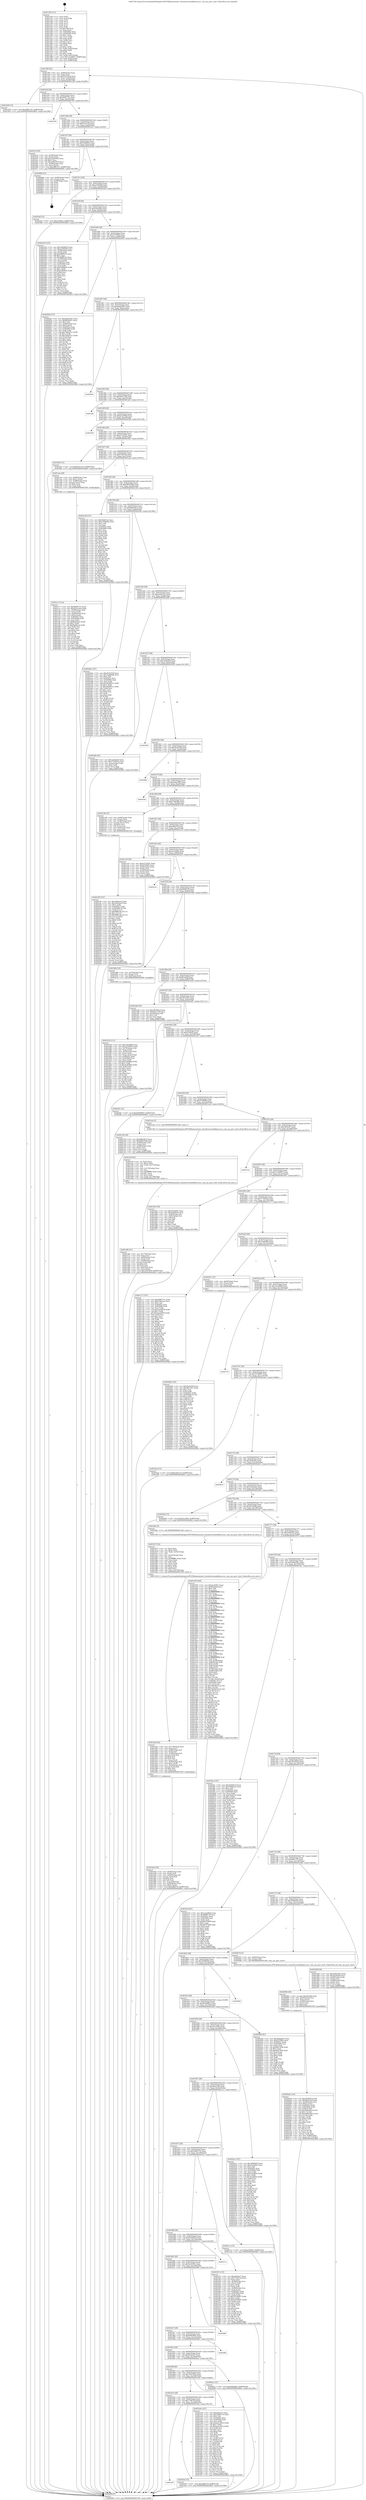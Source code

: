 digraph "0x401330" {
  label = "0x401330 (/mnt/c/Users/mathe/Desktop/tcc/POCII/binaries/extr_linuxdriversatalibata-scsi.c_ata_sas_port_start_Final-ollvm.out::main(0))"
  labelloc = "t"
  node[shape=record]

  Entry [label="",width=0.3,height=0.3,shape=circle,fillcolor=black,style=filled]
  "0x40139f" [label="{
     0x40139f [32]\l
     | [instrs]\l
     &nbsp;&nbsp;0x40139f \<+6\>: mov -0x88(%rbp),%eax\l
     &nbsp;&nbsp;0x4013a5 \<+2\>: mov %eax,%ecx\l
     &nbsp;&nbsp;0x4013a7 \<+6\>: sub $0x822218cd,%ecx\l
     &nbsp;&nbsp;0x4013ad \<+6\>: mov %eax,-0x9c(%rbp)\l
     &nbsp;&nbsp;0x4013b3 \<+6\>: mov %ecx,-0xa0(%rbp)\l
     &nbsp;&nbsp;0x4013b9 \<+6\>: je 0000000000401d39 \<main+0xa09\>\l
  }"]
  "0x401d39" [label="{
     0x401d39 [15]\l
     | [instrs]\l
     &nbsp;&nbsp;0x401d39 \<+10\>: movl $0x2ff61107,-0x88(%rbp)\l
     &nbsp;&nbsp;0x401d43 \<+5\>: jmp 00000000004028b4 \<main+0x1584\>\l
  }"]
  "0x4013bf" [label="{
     0x4013bf [28]\l
     | [instrs]\l
     &nbsp;&nbsp;0x4013bf \<+5\>: jmp 00000000004013c4 \<main+0x94\>\l
     &nbsp;&nbsp;0x4013c4 \<+6\>: mov -0x9c(%rbp),%eax\l
     &nbsp;&nbsp;0x4013ca \<+5\>: sub $0x909f7731,%eax\l
     &nbsp;&nbsp;0x4013cf \<+6\>: mov %eax,-0xa4(%rbp)\l
     &nbsp;&nbsp;0x4013d5 \<+6\>: je 0000000000402765 \<main+0x1435\>\l
  }"]
  Exit [label="",width=0.3,height=0.3,shape=circle,fillcolor=black,style=filled,peripheries=2]
  "0x402765" [label="{
     0x402765\l
  }", style=dashed]
  "0x4013db" [label="{
     0x4013db [28]\l
     | [instrs]\l
     &nbsp;&nbsp;0x4013db \<+5\>: jmp 00000000004013e0 \<main+0xb0\>\l
     &nbsp;&nbsp;0x4013e0 \<+6\>: mov -0x9c(%rbp),%eax\l
     &nbsp;&nbsp;0x4013e6 \<+5\>: sub $0x91fc121f,%eax\l
     &nbsp;&nbsp;0x4013eb \<+6\>: mov %eax,-0xa8(%rbp)\l
     &nbsp;&nbsp;0x4013f1 \<+6\>: je 0000000000401fc2 \<main+0xc92\>\l
  }"]
  "0x402460" [label="{
     0x402460 [145]\l
     | [instrs]\l
     &nbsp;&nbsp;0x402460 \<+5\>: mov $0xd5e5033f,%ecx\l
     &nbsp;&nbsp;0x402465 \<+5\>: mov $0x5651581,%edx\l
     &nbsp;&nbsp;0x40246a \<+3\>: mov $0x1,%sil\l
     &nbsp;&nbsp;0x40246d \<+3\>: xor %r8d,%r8d\l
     &nbsp;&nbsp;0x402470 \<+8\>: mov 0x40505c,%r9d\l
     &nbsp;&nbsp;0x402478 \<+8\>: mov 0x405060,%r10d\l
     &nbsp;&nbsp;0x402480 \<+4\>: sub $0x1,%r8d\l
     &nbsp;&nbsp;0x402484 \<+3\>: mov %r9d,%r11d\l
     &nbsp;&nbsp;0x402487 \<+3\>: add %r8d,%r11d\l
     &nbsp;&nbsp;0x40248a \<+4\>: imul %r11d,%r9d\l
     &nbsp;&nbsp;0x40248e \<+4\>: and $0x1,%r9d\l
     &nbsp;&nbsp;0x402492 \<+4\>: cmp $0x0,%r9d\l
     &nbsp;&nbsp;0x402496 \<+3\>: sete %bl\l
     &nbsp;&nbsp;0x402499 \<+4\>: cmp $0xa,%r10d\l
     &nbsp;&nbsp;0x40249d \<+4\>: setl %r14b\l
     &nbsp;&nbsp;0x4024a1 \<+3\>: mov %bl,%r15b\l
     &nbsp;&nbsp;0x4024a4 \<+4\>: xor $0xff,%r15b\l
     &nbsp;&nbsp;0x4024a8 \<+3\>: mov %r14b,%r12b\l
     &nbsp;&nbsp;0x4024ab \<+4\>: xor $0xff,%r12b\l
     &nbsp;&nbsp;0x4024af \<+4\>: xor $0x0,%sil\l
     &nbsp;&nbsp;0x4024b3 \<+3\>: mov %r15b,%r13b\l
     &nbsp;&nbsp;0x4024b6 \<+4\>: and $0x0,%r13b\l
     &nbsp;&nbsp;0x4024ba \<+3\>: and %sil,%bl\l
     &nbsp;&nbsp;0x4024bd \<+3\>: mov %r12b,%al\l
     &nbsp;&nbsp;0x4024c0 \<+2\>: and $0x0,%al\l
     &nbsp;&nbsp;0x4024c2 \<+3\>: and %sil,%r14b\l
     &nbsp;&nbsp;0x4024c5 \<+3\>: or %bl,%r13b\l
     &nbsp;&nbsp;0x4024c8 \<+3\>: or %r14b,%al\l
     &nbsp;&nbsp;0x4024cb \<+3\>: xor %al,%r13b\l
     &nbsp;&nbsp;0x4024ce \<+3\>: or %r12b,%r15b\l
     &nbsp;&nbsp;0x4024d1 \<+4\>: xor $0xff,%r15b\l
     &nbsp;&nbsp;0x4024d5 \<+4\>: or $0x0,%sil\l
     &nbsp;&nbsp;0x4024d9 \<+3\>: and %sil,%r15b\l
     &nbsp;&nbsp;0x4024dc \<+3\>: or %r15b,%r13b\l
     &nbsp;&nbsp;0x4024df \<+4\>: test $0x1,%r13b\l
     &nbsp;&nbsp;0x4024e3 \<+3\>: cmovne %edx,%ecx\l
     &nbsp;&nbsp;0x4024e6 \<+6\>: mov %ecx,-0x88(%rbp)\l
     &nbsp;&nbsp;0x4024ec \<+5\>: jmp 00000000004028b4 \<main+0x1584\>\l
  }"]
  "0x401fc2" [label="{
     0x401fc2 [42]\l
     | [instrs]\l
     &nbsp;&nbsp;0x401fc2 \<+4\>: mov -0x58(%rbp),%rax\l
     &nbsp;&nbsp;0x401fc6 \<+2\>: mov (%rax),%ecx\l
     &nbsp;&nbsp;0x401fc8 \<+6\>: add $0x3c691055,%ecx\l
     &nbsp;&nbsp;0x401fce \<+3\>: add $0x1,%ecx\l
     &nbsp;&nbsp;0x401fd1 \<+6\>: sub $0x3c691055,%ecx\l
     &nbsp;&nbsp;0x401fd7 \<+4\>: mov -0x58(%rbp),%rax\l
     &nbsp;&nbsp;0x401fdb \<+2\>: mov %ecx,(%rax)\l
     &nbsp;&nbsp;0x401fdd \<+10\>: movl $0x2ff61107,-0x88(%rbp)\l
     &nbsp;&nbsp;0x401fe7 \<+5\>: jmp 00000000004028b4 \<main+0x1584\>\l
  }"]
  "0x4013f7" [label="{
     0x4013f7 [28]\l
     | [instrs]\l
     &nbsp;&nbsp;0x4013f7 \<+5\>: jmp 00000000004013fc \<main+0xcc\>\l
     &nbsp;&nbsp;0x4013fc \<+6\>: mov -0x9c(%rbp),%eax\l
     &nbsp;&nbsp;0x401402 \<+5\>: sub $0x958dbfe5,%eax\l
     &nbsp;&nbsp;0x401407 \<+6\>: mov %eax,-0xac(%rbp)\l
     &nbsp;&nbsp;0x40140d \<+6\>: je 00000000004026db \<main+0x13ab\>\l
  }"]
  "0x4021f9" [label="{
     0x4021f9 [153]\l
     | [instrs]\l
     &nbsp;&nbsp;0x4021f9 \<+5\>: mov $0x2046cfce,%edx\l
     &nbsp;&nbsp;0x4021fe \<+5\>: mov $0x23b5eee3,%esi\l
     &nbsp;&nbsp;0x402203 \<+3\>: mov $0x1,%r8b\l
     &nbsp;&nbsp;0x402206 \<+8\>: mov 0x40505c,%r9d\l
     &nbsp;&nbsp;0x40220e \<+8\>: mov 0x405060,%r10d\l
     &nbsp;&nbsp;0x402216 \<+3\>: mov %r9d,%r11d\l
     &nbsp;&nbsp;0x402219 \<+7\>: sub $0x99ffe18a,%r11d\l
     &nbsp;&nbsp;0x402220 \<+4\>: sub $0x1,%r11d\l
     &nbsp;&nbsp;0x402224 \<+7\>: add $0x99ffe18a,%r11d\l
     &nbsp;&nbsp;0x40222b \<+4\>: imul %r11d,%r9d\l
     &nbsp;&nbsp;0x40222f \<+4\>: and $0x1,%r9d\l
     &nbsp;&nbsp;0x402233 \<+4\>: cmp $0x0,%r9d\l
     &nbsp;&nbsp;0x402237 \<+3\>: sete %bl\l
     &nbsp;&nbsp;0x40223a \<+4\>: cmp $0xa,%r10d\l
     &nbsp;&nbsp;0x40223e \<+4\>: setl %r14b\l
     &nbsp;&nbsp;0x402242 \<+3\>: mov %bl,%r15b\l
     &nbsp;&nbsp;0x402245 \<+4\>: xor $0xff,%r15b\l
     &nbsp;&nbsp;0x402249 \<+3\>: mov %r14b,%r12b\l
     &nbsp;&nbsp;0x40224c \<+4\>: xor $0xff,%r12b\l
     &nbsp;&nbsp;0x402250 \<+4\>: xor $0x0,%r8b\l
     &nbsp;&nbsp;0x402254 \<+3\>: mov %r15b,%r13b\l
     &nbsp;&nbsp;0x402257 \<+4\>: and $0x0,%r13b\l
     &nbsp;&nbsp;0x40225b \<+3\>: and %r8b,%bl\l
     &nbsp;&nbsp;0x40225e \<+3\>: mov %r12b,%al\l
     &nbsp;&nbsp;0x402261 \<+2\>: and $0x0,%al\l
     &nbsp;&nbsp;0x402263 \<+3\>: and %r8b,%r14b\l
     &nbsp;&nbsp;0x402266 \<+3\>: or %bl,%r13b\l
     &nbsp;&nbsp;0x402269 \<+3\>: or %r14b,%al\l
     &nbsp;&nbsp;0x40226c \<+3\>: xor %al,%r13b\l
     &nbsp;&nbsp;0x40226f \<+3\>: or %r12b,%r15b\l
     &nbsp;&nbsp;0x402272 \<+4\>: xor $0xff,%r15b\l
     &nbsp;&nbsp;0x402276 \<+4\>: or $0x0,%r8b\l
     &nbsp;&nbsp;0x40227a \<+3\>: and %r8b,%r15b\l
     &nbsp;&nbsp;0x40227d \<+3\>: or %r15b,%r13b\l
     &nbsp;&nbsp;0x402280 \<+4\>: test $0x1,%r13b\l
     &nbsp;&nbsp;0x402284 \<+3\>: cmovne %esi,%edx\l
     &nbsp;&nbsp;0x402287 \<+6\>: mov %edx,-0x88(%rbp)\l
     &nbsp;&nbsp;0x40228d \<+5\>: jmp 00000000004028b4 \<main+0x1584\>\l
  }"]
  "0x4026db" [label="{
     0x4026db [21]\l
     | [instrs]\l
     &nbsp;&nbsp;0x4026db \<+4\>: mov -0x80(%rbp),%rax\l
     &nbsp;&nbsp;0x4026df \<+2\>: mov (%rax),%eax\l
     &nbsp;&nbsp;0x4026e1 \<+4\>: lea -0x28(%rbp),%rsp\l
     &nbsp;&nbsp;0x4026e5 \<+1\>: pop %rbx\l
     &nbsp;&nbsp;0x4026e6 \<+2\>: pop %r12\l
     &nbsp;&nbsp;0x4026e8 \<+2\>: pop %r13\l
     &nbsp;&nbsp;0x4026ea \<+2\>: pop %r14\l
     &nbsp;&nbsp;0x4026ec \<+2\>: pop %r15\l
     &nbsp;&nbsp;0x4026ee \<+1\>: pop %rbp\l
     &nbsp;&nbsp;0x4026ef \<+1\>: ret\l
  }"]
  "0x401413" [label="{
     0x401413 [28]\l
     | [instrs]\l
     &nbsp;&nbsp;0x401413 \<+5\>: jmp 0000000000401418 \<main+0xe8\>\l
     &nbsp;&nbsp;0x401418 \<+6\>: mov -0x9c(%rbp),%eax\l
     &nbsp;&nbsp;0x40141e \<+5\>: sub $0xa10f3d44,%eax\l
     &nbsp;&nbsp;0x401423 \<+6\>: mov %eax,-0xb0(%rbp)\l
     &nbsp;&nbsp;0x401429 \<+6\>: je 00000000004023af \<main+0x107f\>\l
  }"]
  "0x4020a8" [label="{
     0x4020a8 [116]\l
     | [instrs]\l
     &nbsp;&nbsp;0x4020a8 \<+5\>: mov $0x5d3fd27d,%esi\l
     &nbsp;&nbsp;0x4020ad \<+5\>: mov $0x4fa41d2f,%edx\l
     &nbsp;&nbsp;0x4020b2 \<+4\>: mov -0x38(%rbp),%rcx\l
     &nbsp;&nbsp;0x4020b6 \<+6\>: movl $0x0,(%rcx)\l
     &nbsp;&nbsp;0x4020bc \<+8\>: mov 0x40505c,%r8d\l
     &nbsp;&nbsp;0x4020c4 \<+8\>: mov 0x405060,%r9d\l
     &nbsp;&nbsp;0x4020cc \<+3\>: mov %r8d,%r10d\l
     &nbsp;&nbsp;0x4020cf \<+7\>: sub $0xe9d0c9fd,%r10d\l
     &nbsp;&nbsp;0x4020d6 \<+4\>: sub $0x1,%r10d\l
     &nbsp;&nbsp;0x4020da \<+7\>: add $0xe9d0c9fd,%r10d\l
     &nbsp;&nbsp;0x4020e1 \<+4\>: imul %r10d,%r8d\l
     &nbsp;&nbsp;0x4020e5 \<+4\>: and $0x1,%r8d\l
     &nbsp;&nbsp;0x4020e9 \<+4\>: cmp $0x0,%r8d\l
     &nbsp;&nbsp;0x4020ed \<+4\>: sete %r11b\l
     &nbsp;&nbsp;0x4020f1 \<+4\>: cmp $0xa,%r9d\l
     &nbsp;&nbsp;0x4020f5 \<+3\>: setl %bl\l
     &nbsp;&nbsp;0x4020f8 \<+3\>: mov %r11b,%r14b\l
     &nbsp;&nbsp;0x4020fb \<+3\>: and %bl,%r14b\l
     &nbsp;&nbsp;0x4020fe \<+3\>: xor %bl,%r11b\l
     &nbsp;&nbsp;0x402101 \<+3\>: or %r11b,%r14b\l
     &nbsp;&nbsp;0x402104 \<+4\>: test $0x1,%r14b\l
     &nbsp;&nbsp;0x402108 \<+3\>: cmovne %edx,%esi\l
     &nbsp;&nbsp;0x40210b \<+6\>: mov %esi,-0x88(%rbp)\l
     &nbsp;&nbsp;0x402111 \<+6\>: mov %eax,-0x17c(%rbp)\l
     &nbsp;&nbsp;0x402117 \<+5\>: jmp 00000000004028b4 \<main+0x1584\>\l
  }"]
  "0x4023af" [label="{
     0x4023af [15]\l
     | [instrs]\l
     &nbsp;&nbsp;0x4023af \<+10\>: movl $0xa76f2d3,-0x88(%rbp)\l
     &nbsp;&nbsp;0x4023b9 \<+5\>: jmp 00000000004028b4 \<main+0x1584\>\l
  }"]
  "0x40142f" [label="{
     0x40142f [28]\l
     | [instrs]\l
     &nbsp;&nbsp;0x40142f \<+5\>: jmp 0000000000401434 \<main+0x104\>\l
     &nbsp;&nbsp;0x401434 \<+6\>: mov -0x9c(%rbp),%eax\l
     &nbsp;&nbsp;0x40143a \<+5\>: sub $0xa324cfb2,%eax\l
     &nbsp;&nbsp;0x40143f \<+6\>: mov %eax,-0xb4(%rbp)\l
     &nbsp;&nbsp;0x401445 \<+6\>: je 0000000000402334 \<main+0x1004\>\l
  }"]
  "0x40208b" [label="{
     0x40208b [29]\l
     | [instrs]\l
     &nbsp;&nbsp;0x40208b \<+10\>: movabs $0x4030b6,%rdi\l
     &nbsp;&nbsp;0x402095 \<+4\>: mov -0x40(%rbp),%rcx\l
     &nbsp;&nbsp;0x402099 \<+2\>: mov %eax,(%rcx)\l
     &nbsp;&nbsp;0x40209b \<+4\>: mov -0x40(%rbp),%rcx\l
     &nbsp;&nbsp;0x40209f \<+2\>: mov (%rcx),%esi\l
     &nbsp;&nbsp;0x4020a1 \<+2\>: mov $0x0,%al\l
     &nbsp;&nbsp;0x4020a3 \<+5\>: call 0000000000401040 \<printf@plt\>\l
     | [calls]\l
     &nbsp;&nbsp;0x401040 \{1\} (unknown)\l
  }"]
  "0x402334" [label="{
     0x402334 [123]\l
     | [instrs]\l
     &nbsp;&nbsp;0x402334 \<+5\>: mov $0x3d00fb30,%eax\l
     &nbsp;&nbsp;0x402339 \<+5\>: mov $0xa10f3d44,%ecx\l
     &nbsp;&nbsp;0x40233e \<+4\>: mov -0x38(%rbp),%rdx\l
     &nbsp;&nbsp;0x402342 \<+2\>: mov (%rdx),%esi\l
     &nbsp;&nbsp;0x402344 \<+6\>: add $0x486f6c5a,%esi\l
     &nbsp;&nbsp;0x40234a \<+3\>: add $0x1,%esi\l
     &nbsp;&nbsp;0x40234d \<+6\>: sub $0x486f6c5a,%esi\l
     &nbsp;&nbsp;0x402353 \<+4\>: mov -0x38(%rbp),%rdx\l
     &nbsp;&nbsp;0x402357 \<+2\>: mov %esi,(%rdx)\l
     &nbsp;&nbsp;0x402359 \<+7\>: mov 0x40505c,%esi\l
     &nbsp;&nbsp;0x402360 \<+7\>: mov 0x405060,%edi\l
     &nbsp;&nbsp;0x402367 \<+3\>: mov %esi,%r8d\l
     &nbsp;&nbsp;0x40236a \<+7\>: add $0xd1f60b42,%r8d\l
     &nbsp;&nbsp;0x402371 \<+4\>: sub $0x1,%r8d\l
     &nbsp;&nbsp;0x402375 \<+7\>: sub $0xd1f60b42,%r8d\l
     &nbsp;&nbsp;0x40237c \<+4\>: imul %r8d,%esi\l
     &nbsp;&nbsp;0x402380 \<+3\>: and $0x1,%esi\l
     &nbsp;&nbsp;0x402383 \<+3\>: cmp $0x0,%esi\l
     &nbsp;&nbsp;0x402386 \<+4\>: sete %r9b\l
     &nbsp;&nbsp;0x40238a \<+3\>: cmp $0xa,%edi\l
     &nbsp;&nbsp;0x40238d \<+4\>: setl %r10b\l
     &nbsp;&nbsp;0x402391 \<+3\>: mov %r9b,%r11b\l
     &nbsp;&nbsp;0x402394 \<+3\>: and %r10b,%r11b\l
     &nbsp;&nbsp;0x402397 \<+3\>: xor %r10b,%r9b\l
     &nbsp;&nbsp;0x40239a \<+3\>: or %r9b,%r11b\l
     &nbsp;&nbsp;0x40239d \<+4\>: test $0x1,%r11b\l
     &nbsp;&nbsp;0x4023a1 \<+3\>: cmovne %ecx,%eax\l
     &nbsp;&nbsp;0x4023a4 \<+6\>: mov %eax,-0x88(%rbp)\l
     &nbsp;&nbsp;0x4023aa \<+5\>: jmp 00000000004028b4 \<main+0x1584\>\l
  }"]
  "0x40144b" [label="{
     0x40144b [28]\l
     | [instrs]\l
     &nbsp;&nbsp;0x40144b \<+5\>: jmp 0000000000401450 \<main+0x120\>\l
     &nbsp;&nbsp;0x401450 \<+6\>: mov -0x9c(%rbp),%eax\l
     &nbsp;&nbsp;0x401456 \<+5\>: sub $0xa537ff02,%eax\l
     &nbsp;&nbsp;0x40145b \<+6\>: mov %eax,-0xb8(%rbp)\l
     &nbsp;&nbsp;0x401461 \<+6\>: je 000000000040262f \<main+0x12ff\>\l
  }"]
  "0x401937" [label="{
     0x401937\l
  }", style=dashed]
  "0x40262f" [label="{
     0x40262f [157]\l
     | [instrs]\l
     &nbsp;&nbsp;0x40262f \<+5\>: mov $0xab6ab387,%eax\l
     &nbsp;&nbsp;0x402634 \<+5\>: mov $0x69cfcb57,%ecx\l
     &nbsp;&nbsp;0x402639 \<+2\>: mov $0x1,%dl\l
     &nbsp;&nbsp;0x40263b \<+4\>: mov -0x80(%rbp),%rsi\l
     &nbsp;&nbsp;0x40263f \<+6\>: movl $0x0,(%rsi)\l
     &nbsp;&nbsp;0x402645 \<+7\>: mov 0x40505c,%edi\l
     &nbsp;&nbsp;0x40264c \<+8\>: mov 0x405060,%r8d\l
     &nbsp;&nbsp;0x402654 \<+3\>: mov %edi,%r9d\l
     &nbsp;&nbsp;0x402657 \<+7\>: add $0x7bbad7e1,%r9d\l
     &nbsp;&nbsp;0x40265e \<+4\>: sub $0x1,%r9d\l
     &nbsp;&nbsp;0x402662 \<+7\>: sub $0x7bbad7e1,%r9d\l
     &nbsp;&nbsp;0x402669 \<+4\>: imul %r9d,%edi\l
     &nbsp;&nbsp;0x40266d \<+3\>: and $0x1,%edi\l
     &nbsp;&nbsp;0x402670 \<+3\>: cmp $0x0,%edi\l
     &nbsp;&nbsp;0x402673 \<+4\>: sete %r10b\l
     &nbsp;&nbsp;0x402677 \<+4\>: cmp $0xa,%r8d\l
     &nbsp;&nbsp;0x40267b \<+4\>: setl %r11b\l
     &nbsp;&nbsp;0x40267f \<+3\>: mov %r10b,%bl\l
     &nbsp;&nbsp;0x402682 \<+3\>: xor $0xff,%bl\l
     &nbsp;&nbsp;0x402685 \<+3\>: mov %r11b,%r14b\l
     &nbsp;&nbsp;0x402688 \<+4\>: xor $0xff,%r14b\l
     &nbsp;&nbsp;0x40268c \<+3\>: xor $0x1,%dl\l
     &nbsp;&nbsp;0x40268f \<+3\>: mov %bl,%r15b\l
     &nbsp;&nbsp;0x402692 \<+4\>: and $0xff,%r15b\l
     &nbsp;&nbsp;0x402696 \<+3\>: and %dl,%r10b\l
     &nbsp;&nbsp;0x402699 \<+3\>: mov %r14b,%r12b\l
     &nbsp;&nbsp;0x40269c \<+4\>: and $0xff,%r12b\l
     &nbsp;&nbsp;0x4026a0 \<+3\>: and %dl,%r11b\l
     &nbsp;&nbsp;0x4026a3 \<+3\>: or %r10b,%r15b\l
     &nbsp;&nbsp;0x4026a6 \<+3\>: or %r11b,%r12b\l
     &nbsp;&nbsp;0x4026a9 \<+3\>: xor %r12b,%r15b\l
     &nbsp;&nbsp;0x4026ac \<+3\>: or %r14b,%bl\l
     &nbsp;&nbsp;0x4026af \<+3\>: xor $0xff,%bl\l
     &nbsp;&nbsp;0x4026b2 \<+3\>: or $0x1,%dl\l
     &nbsp;&nbsp;0x4026b5 \<+2\>: and %dl,%bl\l
     &nbsp;&nbsp;0x4026b7 \<+3\>: or %bl,%r15b\l
     &nbsp;&nbsp;0x4026ba \<+4\>: test $0x1,%r15b\l
     &nbsp;&nbsp;0x4026be \<+3\>: cmovne %ecx,%eax\l
     &nbsp;&nbsp;0x4026c1 \<+6\>: mov %eax,-0x88(%rbp)\l
     &nbsp;&nbsp;0x4026c7 \<+5\>: jmp 00000000004028b4 \<main+0x1584\>\l
  }"]
  "0x401467" [label="{
     0x401467 [28]\l
     | [instrs]\l
     &nbsp;&nbsp;0x401467 \<+5\>: jmp 000000000040146c \<main+0x13c\>\l
     &nbsp;&nbsp;0x40146c \<+6\>: mov -0x9c(%rbp),%eax\l
     &nbsp;&nbsp;0x401472 \<+5\>: sub $0xab6ab387,%eax\l
     &nbsp;&nbsp;0x401477 \<+6\>: mov %eax,-0xbc(%rbp)\l
     &nbsp;&nbsp;0x40147d \<+6\>: je 00000000004028a0 \<main+0x1570\>\l
  }"]
  "0x401fa4" [label="{
     0x401fa4 [15]\l
     | [instrs]\l
     &nbsp;&nbsp;0x401fa4 \<+10\>: movl $0xedffc47d,-0x88(%rbp)\l
     &nbsp;&nbsp;0x401fae \<+5\>: jmp 00000000004028b4 \<main+0x1584\>\l
  }"]
  "0x4028a0" [label="{
     0x4028a0\l
  }", style=dashed]
  "0x401483" [label="{
     0x401483 [28]\l
     | [instrs]\l
     &nbsp;&nbsp;0x401483 \<+5\>: jmp 0000000000401488 \<main+0x158\>\l
     &nbsp;&nbsp;0x401488 \<+6\>: mov -0x9c(%rbp),%eax\l
     &nbsp;&nbsp;0x40148e \<+5\>: sub $0xb0b1576f,%eax\l
     &nbsp;&nbsp;0x401493 \<+6\>: mov %eax,-0xc0(%rbp)\l
     &nbsp;&nbsp;0x401499 \<+6\>: je 0000000000401af2 \<main+0x7c2\>\l
  }"]
  "0x40191b" [label="{
     0x40191b [28]\l
     | [instrs]\l
     &nbsp;&nbsp;0x40191b \<+5\>: jmp 0000000000401920 \<main+0x5f0\>\l
     &nbsp;&nbsp;0x401920 \<+6\>: mov -0x9c(%rbp),%eax\l
     &nbsp;&nbsp;0x401926 \<+5\>: sub $0x774873cf,%eax\l
     &nbsp;&nbsp;0x40192b \<+6\>: mov %eax,-0x168(%rbp)\l
     &nbsp;&nbsp;0x401931 \<+6\>: je 0000000000401fa4 \<main+0xc74\>\l
  }"]
  "0x401af2" [label="{
     0x401af2\l
  }", style=dashed]
  "0x40149f" [label="{
     0x40149f [28]\l
     | [instrs]\l
     &nbsp;&nbsp;0x40149f \<+5\>: jmp 00000000004014a4 \<main+0x174\>\l
     &nbsp;&nbsp;0x4014a4 \<+6\>: mov -0x9c(%rbp),%eax\l
     &nbsp;&nbsp;0x4014aa \<+5\>: sub $0xb2a4764d,%eax\l
     &nbsp;&nbsp;0x4014af \<+6\>: mov %eax,-0xc4(%rbp)\l
     &nbsp;&nbsp;0x4014b5 \<+6\>: je 000000000040250f \<main+0x11df\>\l
  }"]
  "0x401e9e" [label="{
     0x401e9e [147]\l
     | [instrs]\l
     &nbsp;&nbsp;0x401e9e \<+5\>: mov $0xe603e37,%eax\l
     &nbsp;&nbsp;0x401ea3 \<+5\>: mov $0x52867c70,%ecx\l
     &nbsp;&nbsp;0x401ea8 \<+2\>: mov $0x1,%dl\l
     &nbsp;&nbsp;0x401eaa \<+7\>: mov 0x40505c,%esi\l
     &nbsp;&nbsp;0x401eb1 \<+7\>: mov 0x405060,%edi\l
     &nbsp;&nbsp;0x401eb8 \<+3\>: mov %esi,%r8d\l
     &nbsp;&nbsp;0x401ebb \<+7\>: add $0xea212053,%r8d\l
     &nbsp;&nbsp;0x401ec2 \<+4\>: sub $0x1,%r8d\l
     &nbsp;&nbsp;0x401ec6 \<+7\>: sub $0xea212053,%r8d\l
     &nbsp;&nbsp;0x401ecd \<+4\>: imul %r8d,%esi\l
     &nbsp;&nbsp;0x401ed1 \<+3\>: and $0x1,%esi\l
     &nbsp;&nbsp;0x401ed4 \<+3\>: cmp $0x0,%esi\l
     &nbsp;&nbsp;0x401ed7 \<+4\>: sete %r9b\l
     &nbsp;&nbsp;0x401edb \<+3\>: cmp $0xa,%edi\l
     &nbsp;&nbsp;0x401ede \<+4\>: setl %r10b\l
     &nbsp;&nbsp;0x401ee2 \<+3\>: mov %r9b,%r11b\l
     &nbsp;&nbsp;0x401ee5 \<+4\>: xor $0xff,%r11b\l
     &nbsp;&nbsp;0x401ee9 \<+3\>: mov %r10b,%bl\l
     &nbsp;&nbsp;0x401eec \<+3\>: xor $0xff,%bl\l
     &nbsp;&nbsp;0x401eef \<+3\>: xor $0x0,%dl\l
     &nbsp;&nbsp;0x401ef2 \<+3\>: mov %r11b,%r14b\l
     &nbsp;&nbsp;0x401ef5 \<+4\>: and $0x0,%r14b\l
     &nbsp;&nbsp;0x401ef9 \<+3\>: and %dl,%r9b\l
     &nbsp;&nbsp;0x401efc \<+3\>: mov %bl,%r15b\l
     &nbsp;&nbsp;0x401eff \<+4\>: and $0x0,%r15b\l
     &nbsp;&nbsp;0x401f03 \<+3\>: and %dl,%r10b\l
     &nbsp;&nbsp;0x401f06 \<+3\>: or %r9b,%r14b\l
     &nbsp;&nbsp;0x401f09 \<+3\>: or %r10b,%r15b\l
     &nbsp;&nbsp;0x401f0c \<+3\>: xor %r15b,%r14b\l
     &nbsp;&nbsp;0x401f0f \<+3\>: or %bl,%r11b\l
     &nbsp;&nbsp;0x401f12 \<+4\>: xor $0xff,%r11b\l
     &nbsp;&nbsp;0x401f16 \<+3\>: or $0x0,%dl\l
     &nbsp;&nbsp;0x401f19 \<+3\>: and %dl,%r11b\l
     &nbsp;&nbsp;0x401f1c \<+3\>: or %r11b,%r14b\l
     &nbsp;&nbsp;0x401f1f \<+4\>: test $0x1,%r14b\l
     &nbsp;&nbsp;0x401f23 \<+3\>: cmovne %ecx,%eax\l
     &nbsp;&nbsp;0x401f26 \<+6\>: mov %eax,-0x88(%rbp)\l
     &nbsp;&nbsp;0x401f2c \<+5\>: jmp 00000000004028b4 \<main+0x1584\>\l
  }"]
  "0x40250f" [label="{
     0x40250f\l
  }", style=dashed]
  "0x4014bb" [label="{
     0x4014bb [28]\l
     | [instrs]\l
     &nbsp;&nbsp;0x4014bb \<+5\>: jmp 00000000004014c0 \<main+0x190\>\l
     &nbsp;&nbsp;0x4014c0 \<+6\>: mov -0x9c(%rbp),%eax\l
     &nbsp;&nbsp;0x4014c6 \<+5\>: sub $0xb37cd5d7,%eax\l
     &nbsp;&nbsp;0x4014cb \<+6\>: mov %eax,-0xc8(%rbp)\l
     &nbsp;&nbsp;0x4014d1 \<+6\>: je 0000000000401fb3 \<main+0xc83\>\l
  }"]
  "0x4018ff" [label="{
     0x4018ff [28]\l
     | [instrs]\l
     &nbsp;&nbsp;0x4018ff \<+5\>: jmp 0000000000401904 \<main+0x5d4\>\l
     &nbsp;&nbsp;0x401904 \<+6\>: mov -0x9c(%rbp),%eax\l
     &nbsp;&nbsp;0x40190a \<+5\>: sub $0x72974f35,%eax\l
     &nbsp;&nbsp;0x40190f \<+6\>: mov %eax,-0x164(%rbp)\l
     &nbsp;&nbsp;0x401915 \<+6\>: je 0000000000401e9e \<main+0xb6e\>\l
  }"]
  "0x401fb3" [label="{
     0x401fb3 [15]\l
     | [instrs]\l
     &nbsp;&nbsp;0x401fb3 \<+10\>: movl $0x91fc121f,-0x88(%rbp)\l
     &nbsp;&nbsp;0x401fbd \<+5\>: jmp 00000000004028b4 \<main+0x1584\>\l
  }"]
  "0x4014d7" [label="{
     0x4014d7 [28]\l
     | [instrs]\l
     &nbsp;&nbsp;0x4014d7 \<+5\>: jmp 00000000004014dc \<main+0x1ac\>\l
     &nbsp;&nbsp;0x4014dc \<+6\>: mov -0x9c(%rbp),%eax\l
     &nbsp;&nbsp;0x4014e2 \<+5\>: sub $0xb7891fca,%eax\l
     &nbsp;&nbsp;0x4014e7 \<+6\>: mov %eax,-0xcc(%rbp)\l
     &nbsp;&nbsp;0x4014ed \<+6\>: je 0000000000401caa \<main+0x97a\>\l
  }"]
  "0x4026cc" [label="{
     0x4026cc [15]\l
     | [instrs]\l
     &nbsp;&nbsp;0x4026cc \<+10\>: movl $0x958dbfe5,-0x88(%rbp)\l
     &nbsp;&nbsp;0x4026d6 \<+5\>: jmp 00000000004028b4 \<main+0x1584\>\l
  }"]
  "0x401caa" [label="{
     0x401caa [29]\l
     | [instrs]\l
     &nbsp;&nbsp;0x401caa \<+4\>: mov -0x68(%rbp),%rax\l
     &nbsp;&nbsp;0x401cae \<+6\>: movl $0x1,(%rax)\l
     &nbsp;&nbsp;0x401cb4 \<+4\>: mov -0x68(%rbp),%rax\l
     &nbsp;&nbsp;0x401cb8 \<+3\>: movslq (%rax),%rax\l
     &nbsp;&nbsp;0x401cbb \<+4\>: shl $0x4,%rax\l
     &nbsp;&nbsp;0x401cbf \<+3\>: mov %rax,%rdi\l
     &nbsp;&nbsp;0x401cc2 \<+5\>: call 0000000000401050 \<malloc@plt\>\l
     | [calls]\l
     &nbsp;&nbsp;0x401050 \{1\} (unknown)\l
  }"]
  "0x4014f3" [label="{
     0x4014f3 [28]\l
     | [instrs]\l
     &nbsp;&nbsp;0x4014f3 \<+5\>: jmp 00000000004014f8 \<main+0x1c8\>\l
     &nbsp;&nbsp;0x4014f8 \<+6\>: mov -0x9c(%rbp),%eax\l
     &nbsp;&nbsp;0x4014fe \<+5\>: sub $0xb8647b48,%eax\l
     &nbsp;&nbsp;0x401503 \<+6\>: mov %eax,-0xd0(%rbp)\l
     &nbsp;&nbsp;0x401509 \<+6\>: je 000000000040214f \<main+0xe1f\>\l
  }"]
  "0x4018e3" [label="{
     0x4018e3 [28]\l
     | [instrs]\l
     &nbsp;&nbsp;0x4018e3 \<+5\>: jmp 00000000004018e8 \<main+0x5b8\>\l
     &nbsp;&nbsp;0x4018e8 \<+6\>: mov -0x9c(%rbp),%eax\l
     &nbsp;&nbsp;0x4018ee \<+5\>: sub $0x69cfcb57,%eax\l
     &nbsp;&nbsp;0x4018f3 \<+6\>: mov %eax,-0x160(%rbp)\l
     &nbsp;&nbsp;0x4018f9 \<+6\>: je 00000000004026cc \<main+0x139c\>\l
  }"]
  "0x40214f" [label="{
     0x40214f [137]\l
     | [instrs]\l
     &nbsp;&nbsp;0x40214f \<+5\>: mov $0x2046cfce,%eax\l
     &nbsp;&nbsp;0x402154 \<+5\>: mov $0xe70de00a,%ecx\l
     &nbsp;&nbsp;0x402159 \<+2\>: mov $0x1,%dl\l
     &nbsp;&nbsp;0x40215b \<+2\>: xor %esi,%esi\l
     &nbsp;&nbsp;0x40215d \<+7\>: mov 0x40505c,%edi\l
     &nbsp;&nbsp;0x402164 \<+8\>: mov 0x405060,%r8d\l
     &nbsp;&nbsp;0x40216c \<+3\>: sub $0x1,%esi\l
     &nbsp;&nbsp;0x40216f \<+3\>: mov %edi,%r9d\l
     &nbsp;&nbsp;0x402172 \<+3\>: add %esi,%r9d\l
     &nbsp;&nbsp;0x402175 \<+4\>: imul %r9d,%edi\l
     &nbsp;&nbsp;0x402179 \<+3\>: and $0x1,%edi\l
     &nbsp;&nbsp;0x40217c \<+3\>: cmp $0x0,%edi\l
     &nbsp;&nbsp;0x40217f \<+4\>: sete %r10b\l
     &nbsp;&nbsp;0x402183 \<+4\>: cmp $0xa,%r8d\l
     &nbsp;&nbsp;0x402187 \<+4\>: setl %r11b\l
     &nbsp;&nbsp;0x40218b \<+3\>: mov %r10b,%bl\l
     &nbsp;&nbsp;0x40218e \<+3\>: xor $0xff,%bl\l
     &nbsp;&nbsp;0x402191 \<+3\>: mov %r11b,%r14b\l
     &nbsp;&nbsp;0x402194 \<+4\>: xor $0xff,%r14b\l
     &nbsp;&nbsp;0x402198 \<+3\>: xor $0x1,%dl\l
     &nbsp;&nbsp;0x40219b \<+3\>: mov %bl,%r15b\l
     &nbsp;&nbsp;0x40219e \<+4\>: and $0xff,%r15b\l
     &nbsp;&nbsp;0x4021a2 \<+3\>: and %dl,%r10b\l
     &nbsp;&nbsp;0x4021a5 \<+3\>: mov %r14b,%r12b\l
     &nbsp;&nbsp;0x4021a8 \<+4\>: and $0xff,%r12b\l
     &nbsp;&nbsp;0x4021ac \<+3\>: and %dl,%r11b\l
     &nbsp;&nbsp;0x4021af \<+3\>: or %r10b,%r15b\l
     &nbsp;&nbsp;0x4021b2 \<+3\>: or %r11b,%r12b\l
     &nbsp;&nbsp;0x4021b5 \<+3\>: xor %r12b,%r15b\l
     &nbsp;&nbsp;0x4021b8 \<+3\>: or %r14b,%bl\l
     &nbsp;&nbsp;0x4021bb \<+3\>: xor $0xff,%bl\l
     &nbsp;&nbsp;0x4021be \<+3\>: or $0x1,%dl\l
     &nbsp;&nbsp;0x4021c1 \<+2\>: and %dl,%bl\l
     &nbsp;&nbsp;0x4021c3 \<+3\>: or %bl,%r15b\l
     &nbsp;&nbsp;0x4021c6 \<+4\>: test $0x1,%r15b\l
     &nbsp;&nbsp;0x4021ca \<+3\>: cmovne %ecx,%eax\l
     &nbsp;&nbsp;0x4021cd \<+6\>: mov %eax,-0x88(%rbp)\l
     &nbsp;&nbsp;0x4021d3 \<+5\>: jmp 00000000004028b4 \<main+0x1584\>\l
  }"]
  "0x40150f" [label="{
     0x40150f [28]\l
     | [instrs]\l
     &nbsp;&nbsp;0x40150f \<+5\>: jmp 0000000000401514 \<main+0x1e4\>\l
     &nbsp;&nbsp;0x401514 \<+6\>: mov -0x9c(%rbp),%eax\l
     &nbsp;&nbsp;0x40151a \<+5\>: sub $0xb86e5bc3,%eax\l
     &nbsp;&nbsp;0x40151f \<+6\>: mov %eax,-0xd4(%rbp)\l
     &nbsp;&nbsp;0x401525 \<+6\>: je 00000000004023be \<main+0x108e\>\l
  }"]
  "0x40288c" [label="{
     0x40288c\l
  }", style=dashed]
  "0x4023be" [label="{
     0x4023be [147]\l
     | [instrs]\l
     &nbsp;&nbsp;0x4023be \<+5\>: mov $0xd5e5033f,%eax\l
     &nbsp;&nbsp;0x4023c3 \<+5\>: mov $0x1aa6a684,%ecx\l
     &nbsp;&nbsp;0x4023c8 \<+2\>: mov $0x1,%dl\l
     &nbsp;&nbsp;0x4023ca \<+7\>: mov 0x40505c,%esi\l
     &nbsp;&nbsp;0x4023d1 \<+7\>: mov 0x405060,%edi\l
     &nbsp;&nbsp;0x4023d8 \<+3\>: mov %esi,%r8d\l
     &nbsp;&nbsp;0x4023db \<+7\>: add $0x392d621c,%r8d\l
     &nbsp;&nbsp;0x4023e2 \<+4\>: sub $0x1,%r8d\l
     &nbsp;&nbsp;0x4023e6 \<+7\>: sub $0x392d621c,%r8d\l
     &nbsp;&nbsp;0x4023ed \<+4\>: imul %r8d,%esi\l
     &nbsp;&nbsp;0x4023f1 \<+3\>: and $0x1,%esi\l
     &nbsp;&nbsp;0x4023f4 \<+3\>: cmp $0x0,%esi\l
     &nbsp;&nbsp;0x4023f7 \<+4\>: sete %r9b\l
     &nbsp;&nbsp;0x4023fb \<+3\>: cmp $0xa,%edi\l
     &nbsp;&nbsp;0x4023fe \<+4\>: setl %r10b\l
     &nbsp;&nbsp;0x402402 \<+3\>: mov %r9b,%r11b\l
     &nbsp;&nbsp;0x402405 \<+4\>: xor $0xff,%r11b\l
     &nbsp;&nbsp;0x402409 \<+3\>: mov %r10b,%bl\l
     &nbsp;&nbsp;0x40240c \<+3\>: xor $0xff,%bl\l
     &nbsp;&nbsp;0x40240f \<+3\>: xor $0x0,%dl\l
     &nbsp;&nbsp;0x402412 \<+3\>: mov %r11b,%r14b\l
     &nbsp;&nbsp;0x402415 \<+4\>: and $0x0,%r14b\l
     &nbsp;&nbsp;0x402419 \<+3\>: and %dl,%r9b\l
     &nbsp;&nbsp;0x40241c \<+3\>: mov %bl,%r15b\l
     &nbsp;&nbsp;0x40241f \<+4\>: and $0x0,%r15b\l
     &nbsp;&nbsp;0x402423 \<+3\>: and %dl,%r10b\l
     &nbsp;&nbsp;0x402426 \<+3\>: or %r9b,%r14b\l
     &nbsp;&nbsp;0x402429 \<+3\>: or %r10b,%r15b\l
     &nbsp;&nbsp;0x40242c \<+3\>: xor %r15b,%r14b\l
     &nbsp;&nbsp;0x40242f \<+3\>: or %bl,%r11b\l
     &nbsp;&nbsp;0x402432 \<+4\>: xor $0xff,%r11b\l
     &nbsp;&nbsp;0x402436 \<+3\>: or $0x0,%dl\l
     &nbsp;&nbsp;0x402439 \<+3\>: and %dl,%r11b\l
     &nbsp;&nbsp;0x40243c \<+3\>: or %r11b,%r14b\l
     &nbsp;&nbsp;0x40243f \<+4\>: test $0x1,%r14b\l
     &nbsp;&nbsp;0x402443 \<+3\>: cmovne %ecx,%eax\l
     &nbsp;&nbsp;0x402446 \<+6\>: mov %eax,-0x88(%rbp)\l
     &nbsp;&nbsp;0x40244c \<+5\>: jmp 00000000004028b4 \<main+0x1584\>\l
  }"]
  "0x40152b" [label="{
     0x40152b [28]\l
     | [instrs]\l
     &nbsp;&nbsp;0x40152b \<+5\>: jmp 0000000000401530 \<main+0x200\>\l
     &nbsp;&nbsp;0x401530 \<+6\>: mov -0x9c(%rbp),%eax\l
     &nbsp;&nbsp;0x401536 \<+5\>: sub $0xbc93e133,%eax\l
     &nbsp;&nbsp;0x40153b \<+6\>: mov %eax,-0xd8(%rbp)\l
     &nbsp;&nbsp;0x401541 \<+6\>: je 0000000000401bf9 \<main+0x8c9\>\l
  }"]
  "0x4018c7" [label="{
     0x4018c7 [28]\l
     | [instrs]\l
     &nbsp;&nbsp;0x4018c7 \<+5\>: jmp 00000000004018cc \<main+0x59c\>\l
     &nbsp;&nbsp;0x4018cc \<+6\>: mov -0x9c(%rbp),%eax\l
     &nbsp;&nbsp;0x4018d2 \<+5\>: sub $0x63f6384b,%eax\l
     &nbsp;&nbsp;0x4018d7 \<+6\>: mov %eax,-0x15c(%rbp)\l
     &nbsp;&nbsp;0x4018dd \<+6\>: je 000000000040288c \<main+0x155c\>\l
  }"]
  "0x401bf9" [label="{
     0x401bf9 [30]\l
     | [instrs]\l
     &nbsp;&nbsp;0x401bf9 \<+5\>: mov $0xca93ab29,%eax\l
     &nbsp;&nbsp;0x401bfe \<+5\>: mov $0x177b9332,%ecx\l
     &nbsp;&nbsp;0x401c03 \<+3\>: mov -0x2c(%rbp),%edx\l
     &nbsp;&nbsp;0x401c06 \<+3\>: cmp $0x0,%edx\l
     &nbsp;&nbsp;0x401c09 \<+3\>: cmove %ecx,%eax\l
     &nbsp;&nbsp;0x401c0c \<+6\>: mov %eax,-0x88(%rbp)\l
     &nbsp;&nbsp;0x401c12 \<+5\>: jmp 00000000004028b4 \<main+0x1584\>\l
  }"]
  "0x401547" [label="{
     0x401547 [28]\l
     | [instrs]\l
     &nbsp;&nbsp;0x401547 \<+5\>: jmp 000000000040154c \<main+0x21c\>\l
     &nbsp;&nbsp;0x40154c \<+6\>: mov -0x9c(%rbp),%eax\l
     &nbsp;&nbsp;0x401552 \<+5\>: sub $0xca93ab29,%eax\l
     &nbsp;&nbsp;0x401557 \<+6\>: mov %eax,-0xdc(%rbp)\l
     &nbsp;&nbsp;0x40155d \<+6\>: je 0000000000402500 \<main+0x11d0\>\l
  }"]
  "0x4026f0" [label="{
     0x4026f0\l
  }", style=dashed]
  "0x402500" [label="{
     0x402500\l
  }", style=dashed]
  "0x401563" [label="{
     0x401563 [28]\l
     | [instrs]\l
     &nbsp;&nbsp;0x401563 \<+5\>: jmp 0000000000401568 \<main+0x238\>\l
     &nbsp;&nbsp;0x401568 \<+6\>: mov -0x9c(%rbp),%eax\l
     &nbsp;&nbsp;0x40156e \<+5\>: sub $0xd5e5033f,%eax\l
     &nbsp;&nbsp;0x401573 \<+6\>: mov %eax,-0xe0(%rbp)\l
     &nbsp;&nbsp;0x401579 \<+6\>: je 000000000040286e \<main+0x153e\>\l
  }"]
  "0x4018ab" [label="{
     0x4018ab [28]\l
     | [instrs]\l
     &nbsp;&nbsp;0x4018ab \<+5\>: jmp 00000000004018b0 \<main+0x580\>\l
     &nbsp;&nbsp;0x4018b0 \<+6\>: mov -0x9c(%rbp),%eax\l
     &nbsp;&nbsp;0x4018b6 \<+5\>: sub $0x5ec93f21,%eax\l
     &nbsp;&nbsp;0x4018bb \<+6\>: mov %eax,-0x158(%rbp)\l
     &nbsp;&nbsp;0x4018c1 \<+6\>: je 00000000004026f0 \<main+0x13c0\>\l
  }"]
  "0x40286e" [label="{
     0x40286e\l
  }", style=dashed]
  "0x40157f" [label="{
     0x40157f [28]\l
     | [instrs]\l
     &nbsp;&nbsp;0x40157f \<+5\>: jmp 0000000000401584 \<main+0x254\>\l
     &nbsp;&nbsp;0x401584 \<+6\>: mov -0x9c(%rbp),%eax\l
     &nbsp;&nbsp;0x40158a \<+5\>: sub $0xdadec909,%eax\l
     &nbsp;&nbsp;0x40158f \<+6\>: mov %eax,-0xe4(%rbp)\l
     &nbsp;&nbsp;0x401595 \<+6\>: je 000000000040256a \<main+0x123a\>\l
  }"]
  "0x4027cc" [label="{
     0x4027cc\l
  }", style=dashed]
  "0x40256a" [label="{
     0x40256a\l
  }", style=dashed]
  "0x40159b" [label="{
     0x40159b [28]\l
     | [instrs]\l
     &nbsp;&nbsp;0x40159b \<+5\>: jmp 00000000004015a0 \<main+0x270\>\l
     &nbsp;&nbsp;0x4015a0 \<+6\>: mov -0x9c(%rbp),%eax\l
     &nbsp;&nbsp;0x4015a6 \<+5\>: sub $0xe70de00a,%eax\l
     &nbsp;&nbsp;0x4015ab \<+6\>: mov %eax,-0xe8(%rbp)\l
     &nbsp;&nbsp;0x4015b1 \<+6\>: je 00000000004021d8 \<main+0xea8\>\l
  }"]
  "0x40188f" [label="{
     0x40188f [28]\l
     | [instrs]\l
     &nbsp;&nbsp;0x40188f \<+5\>: jmp 0000000000401894 \<main+0x564\>\l
     &nbsp;&nbsp;0x401894 \<+6\>: mov -0x9c(%rbp),%eax\l
     &nbsp;&nbsp;0x40189a \<+5\>: sub $0x5d3fd27d,%eax\l
     &nbsp;&nbsp;0x40189f \<+6\>: mov %eax,-0x154(%rbp)\l
     &nbsp;&nbsp;0x4018a5 \<+6\>: je 00000000004027cc \<main+0x149c\>\l
  }"]
  "0x4021d8" [label="{
     0x4021d8 [33]\l
     | [instrs]\l
     &nbsp;&nbsp;0x4021d8 \<+4\>: mov -0x60(%rbp),%rax\l
     &nbsp;&nbsp;0x4021dc \<+3\>: mov (%rax),%rax\l
     &nbsp;&nbsp;0x4021df \<+4\>: mov -0x38(%rbp),%rcx\l
     &nbsp;&nbsp;0x4021e3 \<+3\>: movslq (%rcx),%rcx\l
     &nbsp;&nbsp;0x4021e6 \<+4\>: shl $0x4,%rcx\l
     &nbsp;&nbsp;0x4021ea \<+3\>: add %rcx,%rax\l
     &nbsp;&nbsp;0x4021ed \<+4\>: mov 0x8(%rax),%rax\l
     &nbsp;&nbsp;0x4021f1 \<+3\>: mov %rax,%rdi\l
     &nbsp;&nbsp;0x4021f4 \<+5\>: call 0000000000401030 \<free@plt\>\l
     | [calls]\l
     &nbsp;&nbsp;0x401030 \{1\} (unknown)\l
  }"]
  "0x4015b7" [label="{
     0x4015b7 [28]\l
     | [instrs]\l
     &nbsp;&nbsp;0x4015b7 \<+5\>: jmp 00000000004015bc \<main+0x28c\>\l
     &nbsp;&nbsp;0x4015bc \<+6\>: mov -0x9c(%rbp),%eax\l
     &nbsp;&nbsp;0x4015c2 \<+5\>: sub $0xedffc47d,%eax\l
     &nbsp;&nbsp;0x4015c7 \<+6\>: mov %eax,-0xec(%rbp)\l
     &nbsp;&nbsp;0x4015cd \<+6\>: je 0000000000401e16 \<main+0xae6\>\l
  }"]
  "0x401f31" [label="{
     0x401f31 [115]\l
     | [instrs]\l
     &nbsp;&nbsp;0x401f31 \<+5\>: mov $0xe603e37,%eax\l
     &nbsp;&nbsp;0x401f36 \<+5\>: mov $0x774873cf,%ecx\l
     &nbsp;&nbsp;0x401f3b \<+2\>: xor %edx,%edx\l
     &nbsp;&nbsp;0x401f3d \<+4\>: mov -0x48(%rbp),%rsi\l
     &nbsp;&nbsp;0x401f41 \<+2\>: mov (%rsi),%edi\l
     &nbsp;&nbsp;0x401f43 \<+3\>: sub $0x1,%edx\l
     &nbsp;&nbsp;0x401f46 \<+2\>: sub %edx,%edi\l
     &nbsp;&nbsp;0x401f48 \<+4\>: mov -0x48(%rbp),%rsi\l
     &nbsp;&nbsp;0x401f4c \<+2\>: mov %edi,(%rsi)\l
     &nbsp;&nbsp;0x401f4e \<+7\>: mov 0x40505c,%edx\l
     &nbsp;&nbsp;0x401f55 \<+7\>: mov 0x405060,%edi\l
     &nbsp;&nbsp;0x401f5c \<+3\>: mov %edx,%r8d\l
     &nbsp;&nbsp;0x401f5f \<+7\>: sub $0x29706697,%r8d\l
     &nbsp;&nbsp;0x401f66 \<+4\>: sub $0x1,%r8d\l
     &nbsp;&nbsp;0x401f6a \<+7\>: add $0x29706697,%r8d\l
     &nbsp;&nbsp;0x401f71 \<+4\>: imul %r8d,%edx\l
     &nbsp;&nbsp;0x401f75 \<+3\>: and $0x1,%edx\l
     &nbsp;&nbsp;0x401f78 \<+3\>: cmp $0x0,%edx\l
     &nbsp;&nbsp;0x401f7b \<+4\>: sete %r9b\l
     &nbsp;&nbsp;0x401f7f \<+3\>: cmp $0xa,%edi\l
     &nbsp;&nbsp;0x401f82 \<+4\>: setl %r10b\l
     &nbsp;&nbsp;0x401f86 \<+3\>: mov %r9b,%r11b\l
     &nbsp;&nbsp;0x401f89 \<+3\>: and %r10b,%r11b\l
     &nbsp;&nbsp;0x401f8c \<+3\>: xor %r10b,%r9b\l
     &nbsp;&nbsp;0x401f8f \<+3\>: or %r9b,%r11b\l
     &nbsp;&nbsp;0x401f92 \<+4\>: test $0x1,%r11b\l
     &nbsp;&nbsp;0x401f96 \<+3\>: cmovne %ecx,%eax\l
     &nbsp;&nbsp;0x401f99 \<+6\>: mov %eax,-0x88(%rbp)\l
     &nbsp;&nbsp;0x401f9f \<+5\>: jmp 00000000004028b4 \<main+0x1584\>\l
  }"]
  "0x401e16" [label="{
     0x401e16 [36]\l
     | [instrs]\l
     &nbsp;&nbsp;0x401e16 \<+5\>: mov $0xb37cd5d7,%eax\l
     &nbsp;&nbsp;0x401e1b \<+5\>: mov $0xd750805,%ecx\l
     &nbsp;&nbsp;0x401e20 \<+4\>: mov -0x48(%rbp),%rdx\l
     &nbsp;&nbsp;0x401e24 \<+2\>: mov (%rdx),%esi\l
     &nbsp;&nbsp;0x401e26 \<+4\>: mov -0x50(%rbp),%rdx\l
     &nbsp;&nbsp;0x401e2a \<+2\>: cmp (%rdx),%esi\l
     &nbsp;&nbsp;0x401e2c \<+3\>: cmovl %ecx,%eax\l
     &nbsp;&nbsp;0x401e2f \<+6\>: mov %eax,-0x88(%rbp)\l
     &nbsp;&nbsp;0x401e35 \<+5\>: jmp 00000000004028b4 \<main+0x1584\>\l
  }"]
  "0x4015d3" [label="{
     0x4015d3 [28]\l
     | [instrs]\l
     &nbsp;&nbsp;0x4015d3 \<+5\>: jmp 00000000004015d8 \<main+0x2a8\>\l
     &nbsp;&nbsp;0x4015d8 \<+6\>: mov -0x9c(%rbp),%eax\l
     &nbsp;&nbsp;0x4015de \<+5\>: sub $0xee3c2b44,%eax\l
     &nbsp;&nbsp;0x4015e3 \<+6\>: mov %eax,-0xf0(%rbp)\l
     &nbsp;&nbsp;0x4015e9 \<+6\>: je 00000000004025c5 \<main+0x1295\>\l
  }"]
  "0x401873" [label="{
     0x401873 [28]\l
     | [instrs]\l
     &nbsp;&nbsp;0x401873 \<+5\>: jmp 0000000000401878 \<main+0x548\>\l
     &nbsp;&nbsp;0x401878 \<+6\>: mov -0x9c(%rbp),%eax\l
     &nbsp;&nbsp;0x40187e \<+5\>: sub $0x52867c70,%eax\l
     &nbsp;&nbsp;0x401883 \<+6\>: mov %eax,-0x150(%rbp)\l
     &nbsp;&nbsp;0x401889 \<+6\>: je 0000000000401f31 \<main+0xc01\>\l
  }"]
  "0x4025c5" [label="{
     0x4025c5\l
  }", style=dashed]
  "0x4015ef" [label="{
     0x4015ef [28]\l
     | [instrs]\l
     &nbsp;&nbsp;0x4015ef \<+5\>: jmp 00000000004015f4 \<main+0x2c4\>\l
     &nbsp;&nbsp;0x4015f4 \<+6\>: mov -0x9c(%rbp),%eax\l
     &nbsp;&nbsp;0x4015fa \<+5\>: sub $0xf998f7c9,%eax\l
     &nbsp;&nbsp;0x4015ff \<+6\>: mov %eax,-0xf4(%rbp)\l
     &nbsp;&nbsp;0x401605 \<+6\>: je 0000000000401b6b \<main+0x83b\>\l
  }"]
  "0x40211c" [label="{
     0x40211c [15]\l
     | [instrs]\l
     &nbsp;&nbsp;0x40211c \<+10\>: movl $0xa76f2d3,-0x88(%rbp)\l
     &nbsp;&nbsp;0x402126 \<+5\>: jmp 00000000004028b4 \<main+0x1584\>\l
  }"]
  "0x401b6b" [label="{
     0x401b6b [16]\l
     | [instrs]\l
     &nbsp;&nbsp;0x401b6b \<+4\>: mov -0x78(%rbp),%rax\l
     &nbsp;&nbsp;0x401b6f \<+3\>: mov (%rax),%rax\l
     &nbsp;&nbsp;0x401b72 \<+4\>: mov 0x8(%rax),%rdi\l
     &nbsp;&nbsp;0x401b76 \<+5\>: call 0000000000401060 \<atoi@plt\>\l
     | [calls]\l
     &nbsp;&nbsp;0x401060 \{1\} (unknown)\l
  }"]
  "0x40160b" [label="{
     0x40160b [28]\l
     | [instrs]\l
     &nbsp;&nbsp;0x40160b \<+5\>: jmp 0000000000401610 \<main+0x2e0\>\l
     &nbsp;&nbsp;0x401610 \<+6\>: mov -0x9c(%rbp),%eax\l
     &nbsp;&nbsp;0x401616 \<+5\>: sub $0xffcdc8ef,%eax\l
     &nbsp;&nbsp;0x40161b \<+6\>: mov %eax,-0xf8(%rbp)\l
     &nbsp;&nbsp;0x401621 \<+6\>: je 0000000000401ad4 \<main+0x7a4\>\l
  }"]
  "0x401857" [label="{
     0x401857 [28]\l
     | [instrs]\l
     &nbsp;&nbsp;0x401857 \<+5\>: jmp 000000000040185c \<main+0x52c\>\l
     &nbsp;&nbsp;0x40185c \<+6\>: mov -0x9c(%rbp),%eax\l
     &nbsp;&nbsp;0x401862 \<+5\>: sub $0x4fa41d2f,%eax\l
     &nbsp;&nbsp;0x401867 \<+6\>: mov %eax,-0x14c(%rbp)\l
     &nbsp;&nbsp;0x40186d \<+6\>: je 000000000040211c \<main+0xdec\>\l
  }"]
  "0x401ad4" [label="{
     0x401ad4 [30]\l
     | [instrs]\l
     &nbsp;&nbsp;0x401ad4 \<+5\>: mov $0x2fb7891d,%eax\l
     &nbsp;&nbsp;0x401ad9 \<+5\>: mov $0xb0b1576f,%ecx\l
     &nbsp;&nbsp;0x401ade \<+3\>: mov -0x2d(%rbp),%dl\l
     &nbsp;&nbsp;0x401ae1 \<+3\>: test $0x1,%dl\l
     &nbsp;&nbsp;0x401ae4 \<+3\>: cmovne %ecx,%eax\l
     &nbsp;&nbsp;0x401ae7 \<+6\>: mov %eax,-0x88(%rbp)\l
     &nbsp;&nbsp;0x401aed \<+5\>: jmp 00000000004028b4 \<main+0x1584\>\l
  }"]
  "0x401627" [label="{
     0x401627 [28]\l
     | [instrs]\l
     &nbsp;&nbsp;0x401627 \<+5\>: jmp 000000000040162c \<main+0x2fc\>\l
     &nbsp;&nbsp;0x40162c \<+6\>: mov -0x9c(%rbp),%eax\l
     &nbsp;&nbsp;0x401632 \<+5\>: sub $0x5651581,%eax\l
     &nbsp;&nbsp;0x401637 \<+6\>: mov %eax,-0xfc(%rbp)\l
     &nbsp;&nbsp;0x40163d \<+6\>: je 00000000004024f1 \<main+0x11c1\>\l
  }"]
  "0x4022a1" [label="{
     0x4022a1 [147]\l
     | [instrs]\l
     &nbsp;&nbsp;0x4022a1 \<+5\>: mov $0x3d00fb30,%eax\l
     &nbsp;&nbsp;0x4022a6 \<+5\>: mov $0xa324cfb2,%ecx\l
     &nbsp;&nbsp;0x4022ab \<+2\>: mov $0x1,%dl\l
     &nbsp;&nbsp;0x4022ad \<+7\>: mov 0x40505c,%esi\l
     &nbsp;&nbsp;0x4022b4 \<+7\>: mov 0x405060,%edi\l
     &nbsp;&nbsp;0x4022bb \<+3\>: mov %esi,%r8d\l
     &nbsp;&nbsp;0x4022be \<+7\>: add $0x332af643,%r8d\l
     &nbsp;&nbsp;0x4022c5 \<+4\>: sub $0x1,%r8d\l
     &nbsp;&nbsp;0x4022c9 \<+7\>: sub $0x332af643,%r8d\l
     &nbsp;&nbsp;0x4022d0 \<+4\>: imul %r8d,%esi\l
     &nbsp;&nbsp;0x4022d4 \<+3\>: and $0x1,%esi\l
     &nbsp;&nbsp;0x4022d7 \<+3\>: cmp $0x0,%esi\l
     &nbsp;&nbsp;0x4022da \<+4\>: sete %r9b\l
     &nbsp;&nbsp;0x4022de \<+3\>: cmp $0xa,%edi\l
     &nbsp;&nbsp;0x4022e1 \<+4\>: setl %r10b\l
     &nbsp;&nbsp;0x4022e5 \<+3\>: mov %r9b,%r11b\l
     &nbsp;&nbsp;0x4022e8 \<+4\>: xor $0xff,%r11b\l
     &nbsp;&nbsp;0x4022ec \<+3\>: mov %r10b,%bl\l
     &nbsp;&nbsp;0x4022ef \<+3\>: xor $0xff,%bl\l
     &nbsp;&nbsp;0x4022f2 \<+3\>: xor $0x0,%dl\l
     &nbsp;&nbsp;0x4022f5 \<+3\>: mov %r11b,%r14b\l
     &nbsp;&nbsp;0x4022f8 \<+4\>: and $0x0,%r14b\l
     &nbsp;&nbsp;0x4022fc \<+3\>: and %dl,%r9b\l
     &nbsp;&nbsp;0x4022ff \<+3\>: mov %bl,%r15b\l
     &nbsp;&nbsp;0x402302 \<+4\>: and $0x0,%r15b\l
     &nbsp;&nbsp;0x402306 \<+3\>: and %dl,%r10b\l
     &nbsp;&nbsp;0x402309 \<+3\>: or %r9b,%r14b\l
     &nbsp;&nbsp;0x40230c \<+3\>: or %r10b,%r15b\l
     &nbsp;&nbsp;0x40230f \<+3\>: xor %r15b,%r14b\l
     &nbsp;&nbsp;0x402312 \<+3\>: or %bl,%r11b\l
     &nbsp;&nbsp;0x402315 \<+4\>: xor $0xff,%r11b\l
     &nbsp;&nbsp;0x402319 \<+3\>: or $0x0,%dl\l
     &nbsp;&nbsp;0x40231c \<+3\>: and %dl,%r11b\l
     &nbsp;&nbsp;0x40231f \<+3\>: or %r11b,%r14b\l
     &nbsp;&nbsp;0x402322 \<+4\>: test $0x1,%r14b\l
     &nbsp;&nbsp;0x402326 \<+3\>: cmovne %ecx,%eax\l
     &nbsp;&nbsp;0x402329 \<+6\>: mov %eax,-0x88(%rbp)\l
     &nbsp;&nbsp;0x40232f \<+5\>: jmp 00000000004028b4 \<main+0x1584\>\l
  }"]
  "0x4024f1" [label="{
     0x4024f1 [15]\l
     | [instrs]\l
     &nbsp;&nbsp;0x4024f1 \<+10\>: movl $0x405090b5,-0x88(%rbp)\l
     &nbsp;&nbsp;0x4024fb \<+5\>: jmp 00000000004028b4 \<main+0x1584\>\l
  }"]
  "0x401643" [label="{
     0x401643 [28]\l
     | [instrs]\l
     &nbsp;&nbsp;0x401643 \<+5\>: jmp 0000000000401648 \<main+0x318\>\l
     &nbsp;&nbsp;0x401648 \<+6\>: mov -0x9c(%rbp),%eax\l
     &nbsp;&nbsp;0x40164e \<+5\>: sub $0xa76f2d3,%eax\l
     &nbsp;&nbsp;0x401653 \<+6\>: mov %eax,-0x100(%rbp)\l
     &nbsp;&nbsp;0x401659 \<+6\>: je 000000000040212b \<main+0xdfb\>\l
  }"]
  "0x40183b" [label="{
     0x40183b [28]\l
     | [instrs]\l
     &nbsp;&nbsp;0x40183b \<+5\>: jmp 0000000000401840 \<main+0x510\>\l
     &nbsp;&nbsp;0x401840 \<+6\>: mov -0x9c(%rbp),%eax\l
     &nbsp;&nbsp;0x401846 \<+5\>: sub $0x43e165fc,%eax\l
     &nbsp;&nbsp;0x40184b \<+6\>: mov %eax,-0x148(%rbp)\l
     &nbsp;&nbsp;0x401851 \<+6\>: je 00000000004022a1 \<main+0xf71\>\l
  }"]
  "0x40212b" [label="{
     0x40212b [36]\l
     | [instrs]\l
     &nbsp;&nbsp;0x40212b \<+5\>: mov $0xb86e5bc3,%eax\l
     &nbsp;&nbsp;0x402130 \<+5\>: mov $0xb8647b48,%ecx\l
     &nbsp;&nbsp;0x402135 \<+4\>: mov -0x38(%rbp),%rdx\l
     &nbsp;&nbsp;0x402139 \<+2\>: mov (%rdx),%esi\l
     &nbsp;&nbsp;0x40213b \<+4\>: mov -0x68(%rbp),%rdx\l
     &nbsp;&nbsp;0x40213f \<+2\>: cmp (%rdx),%esi\l
     &nbsp;&nbsp;0x402141 \<+3\>: cmovl %ecx,%eax\l
     &nbsp;&nbsp;0x402144 \<+6\>: mov %eax,-0x88(%rbp)\l
     &nbsp;&nbsp;0x40214a \<+5\>: jmp 00000000004028b4 \<main+0x1584\>\l
  }"]
  "0x40165f" [label="{
     0x40165f [28]\l
     | [instrs]\l
     &nbsp;&nbsp;0x40165f \<+5\>: jmp 0000000000401664 \<main+0x334\>\l
     &nbsp;&nbsp;0x401664 \<+6\>: mov -0x9c(%rbp),%eax\l
     &nbsp;&nbsp;0x40166a \<+5\>: sub $0xd750805,%eax\l
     &nbsp;&nbsp;0x40166f \<+6\>: mov %eax,-0x104(%rbp)\l
     &nbsp;&nbsp;0x401675 \<+6\>: je 0000000000401e3a \<main+0xb0a\>\l
  }"]
  "0x4025d4" [label="{
     0x4025d4 [91]\l
     | [instrs]\l
     &nbsp;&nbsp;0x4025d4 \<+5\>: mov $0xab6ab387,%eax\l
     &nbsp;&nbsp;0x4025d9 \<+5\>: mov $0xa537ff02,%ecx\l
     &nbsp;&nbsp;0x4025de \<+7\>: mov 0x40505c,%edx\l
     &nbsp;&nbsp;0x4025e5 \<+7\>: mov 0x405060,%esi\l
     &nbsp;&nbsp;0x4025ec \<+2\>: mov %edx,%edi\l
     &nbsp;&nbsp;0x4025ee \<+6\>: sub $0x6bfc70a8,%edi\l
     &nbsp;&nbsp;0x4025f4 \<+3\>: sub $0x1,%edi\l
     &nbsp;&nbsp;0x4025f7 \<+6\>: add $0x6bfc70a8,%edi\l
     &nbsp;&nbsp;0x4025fd \<+3\>: imul %edi,%edx\l
     &nbsp;&nbsp;0x402600 \<+3\>: and $0x1,%edx\l
     &nbsp;&nbsp;0x402603 \<+3\>: cmp $0x0,%edx\l
     &nbsp;&nbsp;0x402606 \<+4\>: sete %r8b\l
     &nbsp;&nbsp;0x40260a \<+3\>: cmp $0xa,%esi\l
     &nbsp;&nbsp;0x40260d \<+4\>: setl %r9b\l
     &nbsp;&nbsp;0x402611 \<+3\>: mov %r8b,%r10b\l
     &nbsp;&nbsp;0x402614 \<+3\>: and %r9b,%r10b\l
     &nbsp;&nbsp;0x402617 \<+3\>: xor %r9b,%r8b\l
     &nbsp;&nbsp;0x40261a \<+3\>: or %r8b,%r10b\l
     &nbsp;&nbsp;0x40261d \<+4\>: test $0x1,%r10b\l
     &nbsp;&nbsp;0x402621 \<+3\>: cmovne %ecx,%eax\l
     &nbsp;&nbsp;0x402624 \<+6\>: mov %eax,-0x88(%rbp)\l
     &nbsp;&nbsp;0x40262a \<+5\>: jmp 00000000004028b4 \<main+0x1584\>\l
  }"]
  "0x401e3a" [label="{
     0x401e3a [5]\l
     | [instrs]\l
     &nbsp;&nbsp;0x401e3a \<+5\>: call 0000000000401160 \<next_i\>\l
     | [calls]\l
     &nbsp;&nbsp;0x401160 \{1\} (/mnt/c/Users/mathe/Desktop/tcc/POCII/binaries/extr_linuxdriversatalibata-scsi.c_ata_sas_port_start_Final-ollvm.out::next_i)\l
  }"]
  "0x40167b" [label="{
     0x40167b [28]\l
     | [instrs]\l
     &nbsp;&nbsp;0x40167b \<+5\>: jmp 0000000000401680 \<main+0x350\>\l
     &nbsp;&nbsp;0x401680 \<+6\>: mov -0x9c(%rbp),%eax\l
     &nbsp;&nbsp;0x401686 \<+5\>: sub $0xe603e37,%eax\l
     &nbsp;&nbsp;0x40168b \<+6\>: mov %eax,-0x108(%rbp)\l
     &nbsp;&nbsp;0x401691 \<+6\>: je 00000000004027a2 \<main+0x1472\>\l
  }"]
  "0x40181f" [label="{
     0x40181f [28]\l
     | [instrs]\l
     &nbsp;&nbsp;0x40181f \<+5\>: jmp 0000000000401824 \<main+0x4f4\>\l
     &nbsp;&nbsp;0x401824 \<+6\>: mov -0x9c(%rbp),%eax\l
     &nbsp;&nbsp;0x40182a \<+5\>: sub $0x405090b5,%eax\l
     &nbsp;&nbsp;0x40182f \<+6\>: mov %eax,-0x144(%rbp)\l
     &nbsp;&nbsp;0x401835 \<+6\>: je 00000000004025d4 \<main+0x12a4\>\l
  }"]
  "0x4027a2" [label="{
     0x4027a2\l
  }", style=dashed]
  "0x401697" [label="{
     0x401697 [28]\l
     | [instrs]\l
     &nbsp;&nbsp;0x401697 \<+5\>: jmp 000000000040169c \<main+0x36c\>\l
     &nbsp;&nbsp;0x40169c \<+6\>: mov -0x9c(%rbp),%eax\l
     &nbsp;&nbsp;0x4016a2 \<+5\>: sub $0x13ce8097,%eax\l
     &nbsp;&nbsp;0x4016a7 \<+6\>: mov %eax,-0x10c(%rbp)\l
     &nbsp;&nbsp;0x4016ad \<+6\>: je 0000000000401941 \<main+0x611\>\l
  }"]
  "0x402844" [label="{
     0x402844\l
  }", style=dashed]
  "0x401941" [label="{
     0x401941 [53]\l
     | [instrs]\l
     &nbsp;&nbsp;0x401941 \<+5\>: mov $0x5ec93f21,%eax\l
     &nbsp;&nbsp;0x401946 \<+5\>: mov $0x2a6f5635,%ecx\l
     &nbsp;&nbsp;0x40194b \<+6\>: mov -0x82(%rbp),%dl\l
     &nbsp;&nbsp;0x401951 \<+7\>: mov -0x81(%rbp),%sil\l
     &nbsp;&nbsp;0x401958 \<+3\>: mov %dl,%dil\l
     &nbsp;&nbsp;0x40195b \<+3\>: and %sil,%dil\l
     &nbsp;&nbsp;0x40195e \<+3\>: xor %sil,%dl\l
     &nbsp;&nbsp;0x401961 \<+3\>: or %dl,%dil\l
     &nbsp;&nbsp;0x401964 \<+4\>: test $0x1,%dil\l
     &nbsp;&nbsp;0x401968 \<+3\>: cmovne %ecx,%eax\l
     &nbsp;&nbsp;0x40196b \<+6\>: mov %eax,-0x88(%rbp)\l
     &nbsp;&nbsp;0x401971 \<+5\>: jmp 00000000004028b4 \<main+0x1584\>\l
  }"]
  "0x4016b3" [label="{
     0x4016b3 [28]\l
     | [instrs]\l
     &nbsp;&nbsp;0x4016b3 \<+5\>: jmp 00000000004016b8 \<main+0x388\>\l
     &nbsp;&nbsp;0x4016b8 \<+6\>: mov -0x9c(%rbp),%eax\l
     &nbsp;&nbsp;0x4016be \<+5\>: sub $0x177b9332,%eax\l
     &nbsp;&nbsp;0x4016c3 \<+6\>: mov %eax,-0x110(%rbp)\l
     &nbsp;&nbsp;0x4016c9 \<+6\>: je 0000000000401c17 \<main+0x8e7\>\l
  }"]
  "0x4028b4" [label="{
     0x4028b4 [5]\l
     | [instrs]\l
     &nbsp;&nbsp;0x4028b4 \<+5\>: jmp 000000000040139f \<main+0x6f\>\l
  }"]
  "0x401330" [label="{
     0x401330 [111]\l
     | [instrs]\l
     &nbsp;&nbsp;0x401330 \<+1\>: push %rbp\l
     &nbsp;&nbsp;0x401331 \<+3\>: mov %rsp,%rbp\l
     &nbsp;&nbsp;0x401334 \<+2\>: push %r15\l
     &nbsp;&nbsp;0x401336 \<+2\>: push %r14\l
     &nbsp;&nbsp;0x401338 \<+2\>: push %r13\l
     &nbsp;&nbsp;0x40133a \<+2\>: push %r12\l
     &nbsp;&nbsp;0x40133c \<+1\>: push %rbx\l
     &nbsp;&nbsp;0x40133d \<+7\>: sub $0x168,%rsp\l
     &nbsp;&nbsp;0x401344 \<+2\>: xor %eax,%eax\l
     &nbsp;&nbsp;0x401346 \<+7\>: mov 0x40505c,%ecx\l
     &nbsp;&nbsp;0x40134d \<+7\>: mov 0x405060,%edx\l
     &nbsp;&nbsp;0x401354 \<+3\>: sub $0x1,%eax\l
     &nbsp;&nbsp;0x401357 \<+3\>: mov %ecx,%r8d\l
     &nbsp;&nbsp;0x40135a \<+3\>: add %eax,%r8d\l
     &nbsp;&nbsp;0x40135d \<+4\>: imul %r8d,%ecx\l
     &nbsp;&nbsp;0x401361 \<+3\>: and $0x1,%ecx\l
     &nbsp;&nbsp;0x401364 \<+3\>: cmp $0x0,%ecx\l
     &nbsp;&nbsp;0x401367 \<+4\>: sete %r9b\l
     &nbsp;&nbsp;0x40136b \<+4\>: and $0x1,%r9b\l
     &nbsp;&nbsp;0x40136f \<+7\>: mov %r9b,-0x82(%rbp)\l
     &nbsp;&nbsp;0x401376 \<+3\>: cmp $0xa,%edx\l
     &nbsp;&nbsp;0x401379 \<+4\>: setl %r9b\l
     &nbsp;&nbsp;0x40137d \<+4\>: and $0x1,%r9b\l
     &nbsp;&nbsp;0x401381 \<+7\>: mov %r9b,-0x81(%rbp)\l
     &nbsp;&nbsp;0x401388 \<+10\>: movl $0x13ce8097,-0x88(%rbp)\l
     &nbsp;&nbsp;0x401392 \<+6\>: mov %edi,-0x8c(%rbp)\l
     &nbsp;&nbsp;0x401398 \<+7\>: mov %rsi,-0x98(%rbp)\l
  }"]
  "0x401803" [label="{
     0x401803 [28]\l
     | [instrs]\l
     &nbsp;&nbsp;0x401803 \<+5\>: jmp 0000000000401808 \<main+0x4d8\>\l
     &nbsp;&nbsp;0x401808 \<+6\>: mov -0x9c(%rbp),%eax\l
     &nbsp;&nbsp;0x40180e \<+5\>: sub $0x3d00fb30,%eax\l
     &nbsp;&nbsp;0x401813 \<+6\>: mov %eax,-0x140(%rbp)\l
     &nbsp;&nbsp;0x401819 \<+6\>: je 0000000000402844 \<main+0x1514\>\l
  }"]
  "0x401c17" [label="{
     0x401c17 [147]\l
     | [instrs]\l
     &nbsp;&nbsp;0x401c17 \<+5\>: mov $0x909f7731,%eax\l
     &nbsp;&nbsp;0x401c1c \<+5\>: mov $0xb7891fca,%ecx\l
     &nbsp;&nbsp;0x401c21 \<+2\>: mov $0x1,%dl\l
     &nbsp;&nbsp;0x401c23 \<+7\>: mov 0x40505c,%esi\l
     &nbsp;&nbsp;0x401c2a \<+7\>: mov 0x405060,%edi\l
     &nbsp;&nbsp;0x401c31 \<+3\>: mov %esi,%r8d\l
     &nbsp;&nbsp;0x401c34 \<+7\>: sub $0x3eee0878,%r8d\l
     &nbsp;&nbsp;0x401c3b \<+4\>: sub $0x1,%r8d\l
     &nbsp;&nbsp;0x401c3f \<+7\>: add $0x3eee0878,%r8d\l
     &nbsp;&nbsp;0x401c46 \<+4\>: imul %r8d,%esi\l
     &nbsp;&nbsp;0x401c4a \<+3\>: and $0x1,%esi\l
     &nbsp;&nbsp;0x401c4d \<+3\>: cmp $0x0,%esi\l
     &nbsp;&nbsp;0x401c50 \<+4\>: sete %r9b\l
     &nbsp;&nbsp;0x401c54 \<+3\>: cmp $0xa,%edi\l
     &nbsp;&nbsp;0x401c57 \<+4\>: setl %r10b\l
     &nbsp;&nbsp;0x401c5b \<+3\>: mov %r9b,%r11b\l
     &nbsp;&nbsp;0x401c5e \<+4\>: xor $0xff,%r11b\l
     &nbsp;&nbsp;0x401c62 \<+3\>: mov %r10b,%bl\l
     &nbsp;&nbsp;0x401c65 \<+3\>: xor $0xff,%bl\l
     &nbsp;&nbsp;0x401c68 \<+3\>: xor $0x1,%dl\l
     &nbsp;&nbsp;0x401c6b \<+3\>: mov %r11b,%r14b\l
     &nbsp;&nbsp;0x401c6e \<+4\>: and $0xff,%r14b\l
     &nbsp;&nbsp;0x401c72 \<+3\>: and %dl,%r9b\l
     &nbsp;&nbsp;0x401c75 \<+3\>: mov %bl,%r15b\l
     &nbsp;&nbsp;0x401c78 \<+4\>: and $0xff,%r15b\l
     &nbsp;&nbsp;0x401c7c \<+3\>: and %dl,%r10b\l
     &nbsp;&nbsp;0x401c7f \<+3\>: or %r9b,%r14b\l
     &nbsp;&nbsp;0x401c82 \<+3\>: or %r10b,%r15b\l
     &nbsp;&nbsp;0x401c85 \<+3\>: xor %r15b,%r14b\l
     &nbsp;&nbsp;0x401c88 \<+3\>: or %bl,%r11b\l
     &nbsp;&nbsp;0x401c8b \<+4\>: xor $0xff,%r11b\l
     &nbsp;&nbsp;0x401c8f \<+3\>: or $0x1,%dl\l
     &nbsp;&nbsp;0x401c92 \<+3\>: and %dl,%r11b\l
     &nbsp;&nbsp;0x401c95 \<+3\>: or %r11b,%r14b\l
     &nbsp;&nbsp;0x401c98 \<+4\>: test $0x1,%r14b\l
     &nbsp;&nbsp;0x401c9c \<+3\>: cmovne %ecx,%eax\l
     &nbsp;&nbsp;0x401c9f \<+6\>: mov %eax,-0x88(%rbp)\l
     &nbsp;&nbsp;0x401ca5 \<+5\>: jmp 00000000004028b4 \<main+0x1584\>\l
  }"]
  "0x4016cf" [label="{
     0x4016cf [28]\l
     | [instrs]\l
     &nbsp;&nbsp;0x4016cf \<+5\>: jmp 00000000004016d4 \<main+0x3a4\>\l
     &nbsp;&nbsp;0x4016d4 \<+6\>: mov -0x9c(%rbp),%eax\l
     &nbsp;&nbsp;0x4016da \<+5\>: sub $0x1aa6a684,%eax\l
     &nbsp;&nbsp;0x4016df \<+6\>: mov %eax,-0x114(%rbp)\l
     &nbsp;&nbsp;0x4016e5 \<+6\>: je 0000000000402451 \<main+0x1121\>\l
  }"]
  "0x40207f" [label="{
     0x40207f [12]\l
     | [instrs]\l
     &nbsp;&nbsp;0x40207f \<+4\>: mov -0x60(%rbp),%rax\l
     &nbsp;&nbsp;0x402083 \<+3\>: mov (%rax),%rdi\l
     &nbsp;&nbsp;0x402086 \<+5\>: call 0000000000401240 \<ata_sas_port_start\>\l
     | [calls]\l
     &nbsp;&nbsp;0x401240 \{1\} (/mnt/c/Users/mathe/Desktop/tcc/POCII/binaries/extr_linuxdriversatalibata-scsi.c_ata_sas_port_start_Final-ollvm.out::ata_sas_port_start)\l
  }"]
  "0x402451" [label="{
     0x402451 [15]\l
     | [instrs]\l
     &nbsp;&nbsp;0x402451 \<+4\>: mov -0x60(%rbp),%rax\l
     &nbsp;&nbsp;0x402455 \<+3\>: mov (%rax),%rax\l
     &nbsp;&nbsp;0x402458 \<+3\>: mov %rax,%rdi\l
     &nbsp;&nbsp;0x40245b \<+5\>: call 0000000000401030 \<free@plt\>\l
     | [calls]\l
     &nbsp;&nbsp;0x401030 \{1\} (unknown)\l
  }"]
  "0x4016eb" [label="{
     0x4016eb [28]\l
     | [instrs]\l
     &nbsp;&nbsp;0x4016eb \<+5\>: jmp 00000000004016f0 \<main+0x3c0\>\l
     &nbsp;&nbsp;0x4016f0 \<+6\>: mov -0x9c(%rbp),%eax\l
     &nbsp;&nbsp;0x4016f6 \<+5\>: sub $0x1aec96b6,%eax\l
     &nbsp;&nbsp;0x4016fb \<+6\>: mov %eax,-0x118(%rbp)\l
     &nbsp;&nbsp;0x401701 \<+6\>: je 0000000000402735 \<main+0x1405\>\l
  }"]
  "0x401e6b" [label="{
     0x401e6b [51]\l
     | [instrs]\l
     &nbsp;&nbsp;0x401e6b \<+6\>: mov -0x178(%rbp),%ecx\l
     &nbsp;&nbsp;0x401e71 \<+3\>: imul %eax,%ecx\l
     &nbsp;&nbsp;0x401e74 \<+4\>: mov -0x60(%rbp),%rdi\l
     &nbsp;&nbsp;0x401e78 \<+3\>: mov (%rdi),%rdi\l
     &nbsp;&nbsp;0x401e7b \<+4\>: mov -0x58(%rbp),%r8\l
     &nbsp;&nbsp;0x401e7f \<+3\>: movslq (%r8),%r8\l
     &nbsp;&nbsp;0x401e82 \<+4\>: shl $0x4,%r8\l
     &nbsp;&nbsp;0x401e86 \<+3\>: add %r8,%rdi\l
     &nbsp;&nbsp;0x401e89 \<+4\>: mov 0x8(%rdi),%rdi\l
     &nbsp;&nbsp;0x401e8d \<+2\>: mov %ecx,(%rdi)\l
     &nbsp;&nbsp;0x401e8f \<+10\>: movl $0x72974f35,-0x88(%rbp)\l
     &nbsp;&nbsp;0x401e99 \<+5\>: jmp 00000000004028b4 \<main+0x1584\>\l
  }"]
  "0x402735" [label="{
     0x402735\l
  }", style=dashed]
  "0x401707" [label="{
     0x401707 [28]\l
     | [instrs]\l
     &nbsp;&nbsp;0x401707 \<+5\>: jmp 000000000040170c \<main+0x3dc\>\l
     &nbsp;&nbsp;0x40170c \<+6\>: mov -0x9c(%rbp),%eax\l
     &nbsp;&nbsp;0x401712 \<+5\>: sub $0x1b7800f7,%eax\l
     &nbsp;&nbsp;0x401717 \<+6\>: mov %eax,-0x11c(%rbp)\l
     &nbsp;&nbsp;0x40171d \<+6\>: je 0000000000401bea \<main+0x8ba\>\l
  }"]
  "0x401e3f" [label="{
     0x401e3f [44]\l
     | [instrs]\l
     &nbsp;&nbsp;0x401e3f \<+2\>: xor %ecx,%ecx\l
     &nbsp;&nbsp;0x401e41 \<+5\>: mov $0x2,%edx\l
     &nbsp;&nbsp;0x401e46 \<+6\>: mov %edx,-0x174(%rbp)\l
     &nbsp;&nbsp;0x401e4c \<+1\>: cltd\l
     &nbsp;&nbsp;0x401e4d \<+6\>: mov -0x174(%rbp),%esi\l
     &nbsp;&nbsp;0x401e53 \<+2\>: idiv %esi\l
     &nbsp;&nbsp;0x401e55 \<+6\>: imul $0xfffffffe,%edx,%edx\l
     &nbsp;&nbsp;0x401e5b \<+3\>: sub $0x1,%ecx\l
     &nbsp;&nbsp;0x401e5e \<+2\>: sub %ecx,%edx\l
     &nbsp;&nbsp;0x401e60 \<+6\>: mov %edx,-0x178(%rbp)\l
     &nbsp;&nbsp;0x401e66 \<+5\>: call 0000000000401160 \<next_i\>\l
     | [calls]\l
     &nbsp;&nbsp;0x401160 \{1\} (/mnt/c/Users/mathe/Desktop/tcc/POCII/binaries/extr_linuxdriversatalibata-scsi.c_ata_sas_port_start_Final-ollvm.out::next_i)\l
  }"]
  "0x401bea" [label="{
     0x401bea [15]\l
     | [instrs]\l
     &nbsp;&nbsp;0x401bea \<+10\>: movl $0xbc93e133,-0x88(%rbp)\l
     &nbsp;&nbsp;0x401bf4 \<+5\>: jmp 00000000004028b4 \<main+0x1584\>\l
  }"]
  "0x401723" [label="{
     0x401723 [28]\l
     | [instrs]\l
     &nbsp;&nbsp;0x401723 \<+5\>: jmp 0000000000401728 \<main+0x3f8\>\l
     &nbsp;&nbsp;0x401728 \<+6\>: mov -0x9c(%rbp),%eax\l
     &nbsp;&nbsp;0x40172e \<+5\>: sub $0x2046cfce,%eax\l
     &nbsp;&nbsp;0x401733 \<+6\>: mov %eax,-0x120(%rbp)\l
     &nbsp;&nbsp;0x401739 \<+6\>: je 0000000000402814 \<main+0x14e4\>\l
  }"]
  "0x401de4" [label="{
     0x401de4 [50]\l
     | [instrs]\l
     &nbsp;&nbsp;0x401de4 \<+4\>: mov -0x60(%rbp),%rdi\l
     &nbsp;&nbsp;0x401de8 \<+3\>: mov (%rdi),%rdi\l
     &nbsp;&nbsp;0x401deb \<+4\>: mov -0x58(%rbp),%r8\l
     &nbsp;&nbsp;0x401def \<+3\>: movslq (%r8),%r8\l
     &nbsp;&nbsp;0x401df2 \<+4\>: shl $0x4,%r8\l
     &nbsp;&nbsp;0x401df6 \<+3\>: add %r8,%rdi\l
     &nbsp;&nbsp;0x401df9 \<+4\>: mov %rax,0x8(%rdi)\l
     &nbsp;&nbsp;0x401dfd \<+4\>: mov -0x48(%rbp),%rax\l
     &nbsp;&nbsp;0x401e01 \<+6\>: movl $0x0,(%rax)\l
     &nbsp;&nbsp;0x401e07 \<+10\>: movl $0xedffc47d,-0x88(%rbp)\l
     &nbsp;&nbsp;0x401e11 \<+5\>: jmp 00000000004028b4 \<main+0x1584\>\l
  }"]
  "0x402814" [label="{
     0x402814\l
  }", style=dashed]
  "0x40173f" [label="{
     0x40173f [28]\l
     | [instrs]\l
     &nbsp;&nbsp;0x40173f \<+5\>: jmp 0000000000401744 \<main+0x414\>\l
     &nbsp;&nbsp;0x401744 \<+6\>: mov -0x9c(%rbp),%eax\l
     &nbsp;&nbsp;0x40174a \<+5\>: sub $0x23b5eee3,%eax\l
     &nbsp;&nbsp;0x40174f \<+6\>: mov %eax,-0x124(%rbp)\l
     &nbsp;&nbsp;0x401755 \<+6\>: je 0000000000402292 \<main+0xf62\>\l
  }"]
  "0x401da5" [label="{
     0x401da5 [63]\l
     | [instrs]\l
     &nbsp;&nbsp;0x401da5 \<+6\>: mov -0x170(%rbp),%ecx\l
     &nbsp;&nbsp;0x401dab \<+3\>: imul %eax,%ecx\l
     &nbsp;&nbsp;0x401dae \<+4\>: mov -0x60(%rbp),%r8\l
     &nbsp;&nbsp;0x401db2 \<+3\>: mov (%r8),%r8\l
     &nbsp;&nbsp;0x401db5 \<+4\>: mov -0x58(%rbp),%r9\l
     &nbsp;&nbsp;0x401db9 \<+3\>: movslq (%r9),%r9\l
     &nbsp;&nbsp;0x401dbc \<+4\>: shl $0x4,%r9\l
     &nbsp;&nbsp;0x401dc0 \<+3\>: add %r9,%r8\l
     &nbsp;&nbsp;0x401dc3 \<+3\>: mov %ecx,(%r8)\l
     &nbsp;&nbsp;0x401dc6 \<+4\>: mov -0x50(%rbp),%r8\l
     &nbsp;&nbsp;0x401dca \<+7\>: movl $0x1,(%r8)\l
     &nbsp;&nbsp;0x401dd1 \<+4\>: mov -0x50(%rbp),%r8\l
     &nbsp;&nbsp;0x401dd5 \<+3\>: movslq (%r8),%r8\l
     &nbsp;&nbsp;0x401dd8 \<+4\>: shl $0x2,%r8\l
     &nbsp;&nbsp;0x401ddc \<+3\>: mov %r8,%rdi\l
     &nbsp;&nbsp;0x401ddf \<+5\>: call 0000000000401050 \<malloc@plt\>\l
     | [calls]\l
     &nbsp;&nbsp;0x401050 \{1\} (unknown)\l
  }"]
  "0x402292" [label="{
     0x402292 [15]\l
     | [instrs]\l
     &nbsp;&nbsp;0x402292 \<+10\>: movl $0x43e165fc,-0x88(%rbp)\l
     &nbsp;&nbsp;0x40229c \<+5\>: jmp 00000000004028b4 \<main+0x1584\>\l
  }"]
  "0x40175b" [label="{
     0x40175b [28]\l
     | [instrs]\l
     &nbsp;&nbsp;0x40175b \<+5\>: jmp 0000000000401760 \<main+0x430\>\l
     &nbsp;&nbsp;0x401760 \<+6\>: mov -0x9c(%rbp),%eax\l
     &nbsp;&nbsp;0x401766 \<+5\>: sub $0x2619e2bf,%eax\l
     &nbsp;&nbsp;0x40176b \<+6\>: mov %eax,-0x128(%rbp)\l
     &nbsp;&nbsp;0x401771 \<+6\>: je 0000000000401d6c \<main+0xa3c\>\l
  }"]
  "0x401d71" [label="{
     0x401d71 [52]\l
     | [instrs]\l
     &nbsp;&nbsp;0x401d71 \<+2\>: xor %ecx,%ecx\l
     &nbsp;&nbsp;0x401d73 \<+5\>: mov $0x2,%edx\l
     &nbsp;&nbsp;0x401d78 \<+6\>: mov %edx,-0x16c(%rbp)\l
     &nbsp;&nbsp;0x401d7e \<+1\>: cltd\l
     &nbsp;&nbsp;0x401d7f \<+6\>: mov -0x16c(%rbp),%esi\l
     &nbsp;&nbsp;0x401d85 \<+2\>: idiv %esi\l
     &nbsp;&nbsp;0x401d87 \<+6\>: imul $0xfffffffe,%edx,%edx\l
     &nbsp;&nbsp;0x401d8d \<+2\>: mov %ecx,%edi\l
     &nbsp;&nbsp;0x401d8f \<+2\>: sub %edx,%edi\l
     &nbsp;&nbsp;0x401d91 \<+2\>: mov %ecx,%edx\l
     &nbsp;&nbsp;0x401d93 \<+3\>: sub $0x1,%edx\l
     &nbsp;&nbsp;0x401d96 \<+2\>: add %edx,%edi\l
     &nbsp;&nbsp;0x401d98 \<+2\>: sub %edi,%ecx\l
     &nbsp;&nbsp;0x401d9a \<+6\>: mov %ecx,-0x170(%rbp)\l
     &nbsp;&nbsp;0x401da0 \<+5\>: call 0000000000401160 \<next_i\>\l
     | [calls]\l
     &nbsp;&nbsp;0x401160 \{1\} (/mnt/c/Users/mathe/Desktop/tcc/POCII/binaries/extr_linuxdriversatalibata-scsi.c_ata_sas_port_start_Final-ollvm.out::next_i)\l
  }"]
  "0x401d6c" [label="{
     0x401d6c [5]\l
     | [instrs]\l
     &nbsp;&nbsp;0x401d6c \<+5\>: call 0000000000401160 \<next_i\>\l
     | [calls]\l
     &nbsp;&nbsp;0x401160 \{1\} (/mnt/c/Users/mathe/Desktop/tcc/POCII/binaries/extr_linuxdriversatalibata-scsi.c_ata_sas_port_start_Final-ollvm.out::next_i)\l
  }"]
  "0x401777" [label="{
     0x401777 [28]\l
     | [instrs]\l
     &nbsp;&nbsp;0x401777 \<+5\>: jmp 000000000040177c \<main+0x44c\>\l
     &nbsp;&nbsp;0x40177c \<+6\>: mov -0x9c(%rbp),%eax\l
     &nbsp;&nbsp;0x401782 \<+5\>: sub $0x2a6f5635,%eax\l
     &nbsp;&nbsp;0x401787 \<+6\>: mov %eax,-0x12c(%rbp)\l
     &nbsp;&nbsp;0x40178d \<+6\>: je 0000000000401976 \<main+0x646\>\l
  }"]
  "0x4017e7" [label="{
     0x4017e7 [28]\l
     | [instrs]\l
     &nbsp;&nbsp;0x4017e7 \<+5\>: jmp 00000000004017ec \<main+0x4bc\>\l
     &nbsp;&nbsp;0x4017ec \<+6\>: mov -0x9c(%rbp),%eax\l
     &nbsp;&nbsp;0x4017f2 \<+5\>: sub $0x359b4a5a,%eax\l
     &nbsp;&nbsp;0x4017f7 \<+6\>: mov %eax,-0x13c(%rbp)\l
     &nbsp;&nbsp;0x4017fd \<+6\>: je 000000000040207f \<main+0xd4f\>\l
  }"]
  "0x401976" [label="{
     0x401976 [350]\l
     | [instrs]\l
     &nbsp;&nbsp;0x401976 \<+5\>: mov $0x5ec93f21,%eax\l
     &nbsp;&nbsp;0x40197b \<+5\>: mov $0xffcdc8ef,%ecx\l
     &nbsp;&nbsp;0x401980 \<+2\>: mov $0x1,%dl\l
     &nbsp;&nbsp;0x401982 \<+3\>: mov %rsp,%rsi\l
     &nbsp;&nbsp;0x401985 \<+4\>: add $0xfffffffffffffff0,%rsi\l
     &nbsp;&nbsp;0x401989 \<+3\>: mov %rsi,%rsp\l
     &nbsp;&nbsp;0x40198c \<+4\>: mov %rsi,-0x80(%rbp)\l
     &nbsp;&nbsp;0x401990 \<+3\>: mov %rsp,%rsi\l
     &nbsp;&nbsp;0x401993 \<+4\>: add $0xfffffffffffffff0,%rsi\l
     &nbsp;&nbsp;0x401997 \<+3\>: mov %rsi,%rsp\l
     &nbsp;&nbsp;0x40199a \<+3\>: mov %rsp,%rdi\l
     &nbsp;&nbsp;0x40199d \<+4\>: add $0xfffffffffffffff0,%rdi\l
     &nbsp;&nbsp;0x4019a1 \<+3\>: mov %rdi,%rsp\l
     &nbsp;&nbsp;0x4019a4 \<+4\>: mov %rdi,-0x78(%rbp)\l
     &nbsp;&nbsp;0x4019a8 \<+3\>: mov %rsp,%rdi\l
     &nbsp;&nbsp;0x4019ab \<+4\>: add $0xfffffffffffffff0,%rdi\l
     &nbsp;&nbsp;0x4019af \<+3\>: mov %rdi,%rsp\l
     &nbsp;&nbsp;0x4019b2 \<+4\>: mov %rdi,-0x70(%rbp)\l
     &nbsp;&nbsp;0x4019b6 \<+3\>: mov %rsp,%rdi\l
     &nbsp;&nbsp;0x4019b9 \<+4\>: add $0xfffffffffffffff0,%rdi\l
     &nbsp;&nbsp;0x4019bd \<+3\>: mov %rdi,%rsp\l
     &nbsp;&nbsp;0x4019c0 \<+4\>: mov %rdi,-0x68(%rbp)\l
     &nbsp;&nbsp;0x4019c4 \<+3\>: mov %rsp,%rdi\l
     &nbsp;&nbsp;0x4019c7 \<+4\>: add $0xfffffffffffffff0,%rdi\l
     &nbsp;&nbsp;0x4019cb \<+3\>: mov %rdi,%rsp\l
     &nbsp;&nbsp;0x4019ce \<+4\>: mov %rdi,-0x60(%rbp)\l
     &nbsp;&nbsp;0x4019d2 \<+3\>: mov %rsp,%rdi\l
     &nbsp;&nbsp;0x4019d5 \<+4\>: add $0xfffffffffffffff0,%rdi\l
     &nbsp;&nbsp;0x4019d9 \<+3\>: mov %rdi,%rsp\l
     &nbsp;&nbsp;0x4019dc \<+4\>: mov %rdi,-0x58(%rbp)\l
     &nbsp;&nbsp;0x4019e0 \<+3\>: mov %rsp,%rdi\l
     &nbsp;&nbsp;0x4019e3 \<+4\>: add $0xfffffffffffffff0,%rdi\l
     &nbsp;&nbsp;0x4019e7 \<+3\>: mov %rdi,%rsp\l
     &nbsp;&nbsp;0x4019ea \<+4\>: mov %rdi,-0x50(%rbp)\l
     &nbsp;&nbsp;0x4019ee \<+3\>: mov %rsp,%rdi\l
     &nbsp;&nbsp;0x4019f1 \<+4\>: add $0xfffffffffffffff0,%rdi\l
     &nbsp;&nbsp;0x4019f5 \<+3\>: mov %rdi,%rsp\l
     &nbsp;&nbsp;0x4019f8 \<+4\>: mov %rdi,-0x48(%rbp)\l
     &nbsp;&nbsp;0x4019fc \<+3\>: mov %rsp,%rdi\l
     &nbsp;&nbsp;0x4019ff \<+4\>: add $0xfffffffffffffff0,%rdi\l
     &nbsp;&nbsp;0x401a03 \<+3\>: mov %rdi,%rsp\l
     &nbsp;&nbsp;0x401a06 \<+4\>: mov %rdi,-0x40(%rbp)\l
     &nbsp;&nbsp;0x401a0a \<+3\>: mov %rsp,%rdi\l
     &nbsp;&nbsp;0x401a0d \<+4\>: add $0xfffffffffffffff0,%rdi\l
     &nbsp;&nbsp;0x401a11 \<+3\>: mov %rdi,%rsp\l
     &nbsp;&nbsp;0x401a14 \<+4\>: mov %rdi,-0x38(%rbp)\l
     &nbsp;&nbsp;0x401a18 \<+4\>: mov -0x80(%rbp),%rdi\l
     &nbsp;&nbsp;0x401a1c \<+6\>: movl $0x0,(%rdi)\l
     &nbsp;&nbsp;0x401a22 \<+7\>: mov -0x8c(%rbp),%r8d\l
     &nbsp;&nbsp;0x401a29 \<+3\>: mov %r8d,(%rsi)\l
     &nbsp;&nbsp;0x401a2c \<+4\>: mov -0x78(%rbp),%rdi\l
     &nbsp;&nbsp;0x401a30 \<+7\>: mov -0x98(%rbp),%r9\l
     &nbsp;&nbsp;0x401a37 \<+3\>: mov %r9,(%rdi)\l
     &nbsp;&nbsp;0x401a3a \<+3\>: cmpl $0x2,(%rsi)\l
     &nbsp;&nbsp;0x401a3d \<+4\>: setne %r10b\l
     &nbsp;&nbsp;0x401a41 \<+4\>: and $0x1,%r10b\l
     &nbsp;&nbsp;0x401a45 \<+4\>: mov %r10b,-0x2d(%rbp)\l
     &nbsp;&nbsp;0x401a49 \<+8\>: mov 0x40505c,%r11d\l
     &nbsp;&nbsp;0x401a51 \<+7\>: mov 0x405060,%ebx\l
     &nbsp;&nbsp;0x401a58 \<+3\>: mov %r11d,%r14d\l
     &nbsp;&nbsp;0x401a5b \<+7\>: sub $0x7db36533,%r14d\l
     &nbsp;&nbsp;0x401a62 \<+4\>: sub $0x1,%r14d\l
     &nbsp;&nbsp;0x401a66 \<+7\>: add $0x7db36533,%r14d\l
     &nbsp;&nbsp;0x401a6d \<+4\>: imul %r14d,%r11d\l
     &nbsp;&nbsp;0x401a71 \<+4\>: and $0x1,%r11d\l
     &nbsp;&nbsp;0x401a75 \<+4\>: cmp $0x0,%r11d\l
     &nbsp;&nbsp;0x401a79 \<+4\>: sete %r10b\l
     &nbsp;&nbsp;0x401a7d \<+3\>: cmp $0xa,%ebx\l
     &nbsp;&nbsp;0x401a80 \<+4\>: setl %r15b\l
     &nbsp;&nbsp;0x401a84 \<+3\>: mov %r10b,%r12b\l
     &nbsp;&nbsp;0x401a87 \<+4\>: xor $0xff,%r12b\l
     &nbsp;&nbsp;0x401a8b \<+3\>: mov %r15b,%r13b\l
     &nbsp;&nbsp;0x401a8e \<+4\>: xor $0xff,%r13b\l
     &nbsp;&nbsp;0x401a92 \<+3\>: xor $0x0,%dl\l
     &nbsp;&nbsp;0x401a95 \<+3\>: mov %r12b,%sil\l
     &nbsp;&nbsp;0x401a98 \<+4\>: and $0x0,%sil\l
     &nbsp;&nbsp;0x401a9c \<+3\>: and %dl,%r10b\l
     &nbsp;&nbsp;0x401a9f \<+3\>: mov %r13b,%dil\l
     &nbsp;&nbsp;0x401aa2 \<+4\>: and $0x0,%dil\l
     &nbsp;&nbsp;0x401aa6 \<+3\>: and %dl,%r15b\l
     &nbsp;&nbsp;0x401aa9 \<+3\>: or %r10b,%sil\l
     &nbsp;&nbsp;0x401aac \<+3\>: or %r15b,%dil\l
     &nbsp;&nbsp;0x401aaf \<+3\>: xor %dil,%sil\l
     &nbsp;&nbsp;0x401ab2 \<+3\>: or %r13b,%r12b\l
     &nbsp;&nbsp;0x401ab5 \<+4\>: xor $0xff,%r12b\l
     &nbsp;&nbsp;0x401ab9 \<+3\>: or $0x0,%dl\l
     &nbsp;&nbsp;0x401abc \<+3\>: and %dl,%r12b\l
     &nbsp;&nbsp;0x401abf \<+3\>: or %r12b,%sil\l
     &nbsp;&nbsp;0x401ac2 \<+4\>: test $0x1,%sil\l
     &nbsp;&nbsp;0x401ac6 \<+3\>: cmovne %ecx,%eax\l
     &nbsp;&nbsp;0x401ac9 \<+6\>: mov %eax,-0x88(%rbp)\l
     &nbsp;&nbsp;0x401acf \<+5\>: jmp 00000000004028b4 \<main+0x1584\>\l
  }"]
  "0x401793" [label="{
     0x401793 [28]\l
     | [instrs]\l
     &nbsp;&nbsp;0x401793 \<+5\>: jmp 0000000000401798 \<main+0x468\>\l
     &nbsp;&nbsp;0x401798 \<+6\>: mov -0x9c(%rbp),%eax\l
     &nbsp;&nbsp;0x40179e \<+5\>: sub $0x2d0e0281,%eax\l
     &nbsp;&nbsp;0x4017a3 \<+6\>: mov %eax,-0x130(%rbp)\l
     &nbsp;&nbsp;0x4017a9 \<+6\>: je 0000000000401fec \<main+0xcbc\>\l
  }"]
  "0x401d48" [label="{
     0x401d48 [36]\l
     | [instrs]\l
     &nbsp;&nbsp;0x401d48 \<+5\>: mov $0x2d0e0281,%eax\l
     &nbsp;&nbsp;0x401d4d \<+5\>: mov $0x2619e2bf,%ecx\l
     &nbsp;&nbsp;0x401d52 \<+4\>: mov -0x58(%rbp),%rdx\l
     &nbsp;&nbsp;0x401d56 \<+2\>: mov (%rdx),%esi\l
     &nbsp;&nbsp;0x401d58 \<+4\>: mov -0x68(%rbp),%rdx\l
     &nbsp;&nbsp;0x401d5c \<+2\>: cmp (%rdx),%esi\l
     &nbsp;&nbsp;0x401d5e \<+3\>: cmovl %ecx,%eax\l
     &nbsp;&nbsp;0x401d61 \<+6\>: mov %eax,-0x88(%rbp)\l
     &nbsp;&nbsp;0x401d67 \<+5\>: jmp 00000000004028b4 \<main+0x1584\>\l
  }"]
  "0x401cc7" [label="{
     0x401cc7 [114]\l
     | [instrs]\l
     &nbsp;&nbsp;0x401cc7 \<+5\>: mov $0x909f7731,%ecx\l
     &nbsp;&nbsp;0x401ccc \<+5\>: mov $0x822218cd,%edx\l
     &nbsp;&nbsp;0x401cd1 \<+4\>: mov -0x60(%rbp),%rdi\l
     &nbsp;&nbsp;0x401cd5 \<+3\>: mov %rax,(%rdi)\l
     &nbsp;&nbsp;0x401cd8 \<+4\>: mov -0x58(%rbp),%rax\l
     &nbsp;&nbsp;0x401cdc \<+6\>: movl $0x0,(%rax)\l
     &nbsp;&nbsp;0x401ce2 \<+7\>: mov 0x40505c,%esi\l
     &nbsp;&nbsp;0x401ce9 \<+8\>: mov 0x405060,%r8d\l
     &nbsp;&nbsp;0x401cf1 \<+3\>: mov %esi,%r9d\l
     &nbsp;&nbsp;0x401cf4 \<+7\>: sub $0xfb200cee,%r9d\l
     &nbsp;&nbsp;0x401cfb \<+4\>: sub $0x1,%r9d\l
     &nbsp;&nbsp;0x401cff \<+7\>: add $0xfb200cee,%r9d\l
     &nbsp;&nbsp;0x401d06 \<+4\>: imul %r9d,%esi\l
     &nbsp;&nbsp;0x401d0a \<+3\>: and $0x1,%esi\l
     &nbsp;&nbsp;0x401d0d \<+3\>: cmp $0x0,%esi\l
     &nbsp;&nbsp;0x401d10 \<+4\>: sete %r10b\l
     &nbsp;&nbsp;0x401d14 \<+4\>: cmp $0xa,%r8d\l
     &nbsp;&nbsp;0x401d18 \<+4\>: setl %r11b\l
     &nbsp;&nbsp;0x401d1c \<+3\>: mov %r10b,%bl\l
     &nbsp;&nbsp;0x401d1f \<+3\>: and %r11b,%bl\l
     &nbsp;&nbsp;0x401d22 \<+3\>: xor %r11b,%r10b\l
     &nbsp;&nbsp;0x401d25 \<+3\>: or %r10b,%bl\l
     &nbsp;&nbsp;0x401d28 \<+3\>: test $0x1,%bl\l
     &nbsp;&nbsp;0x401d2b \<+3\>: cmovne %edx,%ecx\l
     &nbsp;&nbsp;0x401d2e \<+6\>: mov %ecx,-0x88(%rbp)\l
     &nbsp;&nbsp;0x401d34 \<+5\>: jmp 00000000004028b4 \<main+0x1584\>\l
  }"]
  "0x401fec" [label="{
     0x401fec [147]\l
     | [instrs]\l
     &nbsp;&nbsp;0x401fec \<+5\>: mov $0x5d3fd27d,%eax\l
     &nbsp;&nbsp;0x401ff1 \<+5\>: mov $0x359b4a5a,%ecx\l
     &nbsp;&nbsp;0x401ff6 \<+2\>: mov $0x1,%dl\l
     &nbsp;&nbsp;0x401ff8 \<+7\>: mov 0x40505c,%esi\l
     &nbsp;&nbsp;0x401fff \<+7\>: mov 0x405060,%edi\l
     &nbsp;&nbsp;0x402006 \<+3\>: mov %esi,%r8d\l
     &nbsp;&nbsp;0x402009 \<+7\>: sub $0x25ef4153,%r8d\l
     &nbsp;&nbsp;0x402010 \<+4\>: sub $0x1,%r8d\l
     &nbsp;&nbsp;0x402014 \<+7\>: add $0x25ef4153,%r8d\l
     &nbsp;&nbsp;0x40201b \<+4\>: imul %r8d,%esi\l
     &nbsp;&nbsp;0x40201f \<+3\>: and $0x1,%esi\l
     &nbsp;&nbsp;0x402022 \<+3\>: cmp $0x0,%esi\l
     &nbsp;&nbsp;0x402025 \<+4\>: sete %r9b\l
     &nbsp;&nbsp;0x402029 \<+3\>: cmp $0xa,%edi\l
     &nbsp;&nbsp;0x40202c \<+4\>: setl %r10b\l
     &nbsp;&nbsp;0x402030 \<+3\>: mov %r9b,%r11b\l
     &nbsp;&nbsp;0x402033 \<+4\>: xor $0xff,%r11b\l
     &nbsp;&nbsp;0x402037 \<+3\>: mov %r10b,%bl\l
     &nbsp;&nbsp;0x40203a \<+3\>: xor $0xff,%bl\l
     &nbsp;&nbsp;0x40203d \<+3\>: xor $0x1,%dl\l
     &nbsp;&nbsp;0x402040 \<+3\>: mov %r11b,%r14b\l
     &nbsp;&nbsp;0x402043 \<+4\>: and $0xff,%r14b\l
     &nbsp;&nbsp;0x402047 \<+3\>: and %dl,%r9b\l
     &nbsp;&nbsp;0x40204a \<+3\>: mov %bl,%r15b\l
     &nbsp;&nbsp;0x40204d \<+4\>: and $0xff,%r15b\l
     &nbsp;&nbsp;0x402051 \<+3\>: and %dl,%r10b\l
     &nbsp;&nbsp;0x402054 \<+3\>: or %r9b,%r14b\l
     &nbsp;&nbsp;0x402057 \<+3\>: or %r10b,%r15b\l
     &nbsp;&nbsp;0x40205a \<+3\>: xor %r15b,%r14b\l
     &nbsp;&nbsp;0x40205d \<+3\>: or %bl,%r11b\l
     &nbsp;&nbsp;0x402060 \<+4\>: xor $0xff,%r11b\l
     &nbsp;&nbsp;0x402064 \<+3\>: or $0x1,%dl\l
     &nbsp;&nbsp;0x402067 \<+3\>: and %dl,%r11b\l
     &nbsp;&nbsp;0x40206a \<+3\>: or %r11b,%r14b\l
     &nbsp;&nbsp;0x40206d \<+4\>: test $0x1,%r14b\l
     &nbsp;&nbsp;0x402071 \<+3\>: cmovne %ecx,%eax\l
     &nbsp;&nbsp;0x402074 \<+6\>: mov %eax,-0x88(%rbp)\l
     &nbsp;&nbsp;0x40207a \<+5\>: jmp 00000000004028b4 \<main+0x1584\>\l
  }"]
  "0x4017af" [label="{
     0x4017af [28]\l
     | [instrs]\l
     &nbsp;&nbsp;0x4017af \<+5\>: jmp 00000000004017b4 \<main+0x484\>\l
     &nbsp;&nbsp;0x4017b4 \<+6\>: mov -0x9c(%rbp),%eax\l
     &nbsp;&nbsp;0x4017ba \<+5\>: sub $0x2fb7891d,%eax\l
     &nbsp;&nbsp;0x4017bf \<+6\>: mov %eax,-0x134(%rbp)\l
     &nbsp;&nbsp;0x4017c5 \<+6\>: je 0000000000401b10 \<main+0x7e0\>\l
  }"]
  "0x401b7b" [label="{
     0x401b7b [111]\l
     | [instrs]\l
     &nbsp;&nbsp;0x401b7b \<+5\>: mov $0x1aec96b6,%ecx\l
     &nbsp;&nbsp;0x401b80 \<+5\>: mov $0x1b7800f7,%edx\l
     &nbsp;&nbsp;0x401b85 \<+4\>: mov -0x70(%rbp),%rdi\l
     &nbsp;&nbsp;0x401b89 \<+2\>: mov %eax,(%rdi)\l
     &nbsp;&nbsp;0x401b8b \<+4\>: mov -0x70(%rbp),%rdi\l
     &nbsp;&nbsp;0x401b8f \<+2\>: mov (%rdi),%eax\l
     &nbsp;&nbsp;0x401b91 \<+3\>: mov %eax,-0x2c(%rbp)\l
     &nbsp;&nbsp;0x401b94 \<+7\>: mov 0x40505c,%eax\l
     &nbsp;&nbsp;0x401b9b \<+7\>: mov 0x405060,%esi\l
     &nbsp;&nbsp;0x401ba2 \<+3\>: mov %eax,%r8d\l
     &nbsp;&nbsp;0x401ba5 \<+7\>: add $0x3c464fbd,%r8d\l
     &nbsp;&nbsp;0x401bac \<+4\>: sub $0x1,%r8d\l
     &nbsp;&nbsp;0x401bb0 \<+7\>: sub $0x3c464fbd,%r8d\l
     &nbsp;&nbsp;0x401bb7 \<+4\>: imul %r8d,%eax\l
     &nbsp;&nbsp;0x401bbb \<+3\>: and $0x1,%eax\l
     &nbsp;&nbsp;0x401bbe \<+3\>: cmp $0x0,%eax\l
     &nbsp;&nbsp;0x401bc1 \<+4\>: sete %r9b\l
     &nbsp;&nbsp;0x401bc5 \<+3\>: cmp $0xa,%esi\l
     &nbsp;&nbsp;0x401bc8 \<+4\>: setl %r10b\l
     &nbsp;&nbsp;0x401bcc \<+3\>: mov %r9b,%r11b\l
     &nbsp;&nbsp;0x401bcf \<+3\>: and %r10b,%r11b\l
     &nbsp;&nbsp;0x401bd2 \<+3\>: xor %r10b,%r9b\l
     &nbsp;&nbsp;0x401bd5 \<+3\>: or %r9b,%r11b\l
     &nbsp;&nbsp;0x401bd8 \<+4\>: test $0x1,%r11b\l
     &nbsp;&nbsp;0x401bdc \<+3\>: cmovne %edx,%ecx\l
     &nbsp;&nbsp;0x401bdf \<+6\>: mov %ecx,-0x88(%rbp)\l
     &nbsp;&nbsp;0x401be5 \<+5\>: jmp 00000000004028b4 \<main+0x1584\>\l
  }"]
  "0x401b10" [label="{
     0x401b10 [91]\l
     | [instrs]\l
     &nbsp;&nbsp;0x401b10 \<+5\>: mov $0x1aec96b6,%eax\l
     &nbsp;&nbsp;0x401b15 \<+5\>: mov $0xf998f7c9,%ecx\l
     &nbsp;&nbsp;0x401b1a \<+7\>: mov 0x40505c,%edx\l
     &nbsp;&nbsp;0x401b21 \<+7\>: mov 0x405060,%esi\l
     &nbsp;&nbsp;0x401b28 \<+2\>: mov %edx,%edi\l
     &nbsp;&nbsp;0x401b2a \<+6\>: add $0xbb797489,%edi\l
     &nbsp;&nbsp;0x401b30 \<+3\>: sub $0x1,%edi\l
     &nbsp;&nbsp;0x401b33 \<+6\>: sub $0xbb797489,%edi\l
     &nbsp;&nbsp;0x401b39 \<+3\>: imul %edi,%edx\l
     &nbsp;&nbsp;0x401b3c \<+3\>: and $0x1,%edx\l
     &nbsp;&nbsp;0x401b3f \<+3\>: cmp $0x0,%edx\l
     &nbsp;&nbsp;0x401b42 \<+4\>: sete %r8b\l
     &nbsp;&nbsp;0x401b46 \<+3\>: cmp $0xa,%esi\l
     &nbsp;&nbsp;0x401b49 \<+4\>: setl %r9b\l
     &nbsp;&nbsp;0x401b4d \<+3\>: mov %r8b,%r10b\l
     &nbsp;&nbsp;0x401b50 \<+3\>: and %r9b,%r10b\l
     &nbsp;&nbsp;0x401b53 \<+3\>: xor %r9b,%r8b\l
     &nbsp;&nbsp;0x401b56 \<+3\>: or %r8b,%r10b\l
     &nbsp;&nbsp;0x401b59 \<+4\>: test $0x1,%r10b\l
     &nbsp;&nbsp;0x401b5d \<+3\>: cmovne %ecx,%eax\l
     &nbsp;&nbsp;0x401b60 \<+6\>: mov %eax,-0x88(%rbp)\l
     &nbsp;&nbsp;0x401b66 \<+5\>: jmp 00000000004028b4 \<main+0x1584\>\l
  }"]
  "0x4017cb" [label="{
     0x4017cb [28]\l
     | [instrs]\l
     &nbsp;&nbsp;0x4017cb \<+5\>: jmp 00000000004017d0 \<main+0x4a0\>\l
     &nbsp;&nbsp;0x4017d0 \<+6\>: mov -0x9c(%rbp),%eax\l
     &nbsp;&nbsp;0x4017d6 \<+5\>: sub $0x2ff61107,%eax\l
     &nbsp;&nbsp;0x4017db \<+6\>: mov %eax,-0x138(%rbp)\l
     &nbsp;&nbsp;0x4017e1 \<+6\>: je 0000000000401d48 \<main+0xa18\>\l
  }"]
  Entry -> "0x401330" [label=" 1"]
  "0x40139f" -> "0x401d39" [label=" 1"]
  "0x40139f" -> "0x4013bf" [label=" 38"]
  "0x4026db" -> Exit [label=" 1"]
  "0x4013bf" -> "0x402765" [label=" 0"]
  "0x4013bf" -> "0x4013db" [label=" 38"]
  "0x4026cc" -> "0x4028b4" [label=" 1"]
  "0x4013db" -> "0x401fc2" [label=" 1"]
  "0x4013db" -> "0x4013f7" [label=" 37"]
  "0x40262f" -> "0x4028b4" [label=" 1"]
  "0x4013f7" -> "0x4026db" [label=" 1"]
  "0x4013f7" -> "0x401413" [label=" 36"]
  "0x4025d4" -> "0x4028b4" [label=" 1"]
  "0x401413" -> "0x4023af" [label=" 1"]
  "0x401413" -> "0x40142f" [label=" 35"]
  "0x4024f1" -> "0x4028b4" [label=" 1"]
  "0x40142f" -> "0x402334" [label=" 1"]
  "0x40142f" -> "0x40144b" [label=" 34"]
  "0x402460" -> "0x4028b4" [label=" 1"]
  "0x40144b" -> "0x40262f" [label=" 1"]
  "0x40144b" -> "0x401467" [label=" 33"]
  "0x402451" -> "0x402460" [label=" 1"]
  "0x401467" -> "0x4028a0" [label=" 0"]
  "0x401467" -> "0x401483" [label=" 33"]
  "0x4023be" -> "0x4028b4" [label=" 1"]
  "0x401483" -> "0x401af2" [label=" 0"]
  "0x401483" -> "0x40149f" [label=" 33"]
  "0x402334" -> "0x4028b4" [label=" 1"]
  "0x40149f" -> "0x40250f" [label=" 0"]
  "0x40149f" -> "0x4014bb" [label=" 33"]
  "0x4022a1" -> "0x4028b4" [label=" 1"]
  "0x4014bb" -> "0x401fb3" [label=" 1"]
  "0x4014bb" -> "0x4014d7" [label=" 32"]
  "0x4021f9" -> "0x4028b4" [label=" 1"]
  "0x4014d7" -> "0x401caa" [label=" 1"]
  "0x4014d7" -> "0x4014f3" [label=" 31"]
  "0x4021d8" -> "0x4021f9" [label=" 1"]
  "0x4014f3" -> "0x40214f" [label=" 1"]
  "0x4014f3" -> "0x40150f" [label=" 30"]
  "0x40212b" -> "0x4028b4" [label=" 2"]
  "0x40150f" -> "0x4023be" [label=" 1"]
  "0x40150f" -> "0x40152b" [label=" 29"]
  "0x40211c" -> "0x4028b4" [label=" 1"]
  "0x40152b" -> "0x401bf9" [label=" 1"]
  "0x40152b" -> "0x401547" [label=" 28"]
  "0x40208b" -> "0x4020a8" [label=" 1"]
  "0x401547" -> "0x402500" [label=" 0"]
  "0x401547" -> "0x401563" [label=" 28"]
  "0x40207f" -> "0x40208b" [label=" 1"]
  "0x401563" -> "0x40286e" [label=" 0"]
  "0x401563" -> "0x40157f" [label=" 28"]
  "0x401fc2" -> "0x4028b4" [label=" 1"]
  "0x40157f" -> "0x40256a" [label=" 0"]
  "0x40157f" -> "0x40159b" [label=" 28"]
  "0x401fb3" -> "0x4028b4" [label=" 1"]
  "0x40159b" -> "0x4021d8" [label=" 1"]
  "0x40159b" -> "0x4015b7" [label=" 27"]
  "0x40191b" -> "0x401937" [label=" 0"]
  "0x4015b7" -> "0x401e16" [label=" 2"]
  "0x4015b7" -> "0x4015d3" [label=" 25"]
  "0x40191b" -> "0x401fa4" [label=" 1"]
  "0x4015d3" -> "0x4025c5" [label=" 0"]
  "0x4015d3" -> "0x4015ef" [label=" 25"]
  "0x401f31" -> "0x4028b4" [label=" 1"]
  "0x4015ef" -> "0x401b6b" [label=" 1"]
  "0x4015ef" -> "0x40160b" [label=" 24"]
  "0x401e9e" -> "0x4028b4" [label=" 1"]
  "0x40160b" -> "0x401ad4" [label=" 1"]
  "0x40160b" -> "0x401627" [label=" 23"]
  "0x4018ff" -> "0x401e9e" [label=" 1"]
  "0x401627" -> "0x4024f1" [label=" 1"]
  "0x401627" -> "0x401643" [label=" 22"]
  "0x402292" -> "0x4028b4" [label=" 1"]
  "0x401643" -> "0x40212b" [label=" 2"]
  "0x401643" -> "0x40165f" [label=" 20"]
  "0x4018e3" -> "0x4026cc" [label=" 1"]
  "0x40165f" -> "0x401e3a" [label=" 1"]
  "0x40165f" -> "0x40167b" [label=" 19"]
  "0x40214f" -> "0x4028b4" [label=" 1"]
  "0x40167b" -> "0x4027a2" [label=" 0"]
  "0x40167b" -> "0x401697" [label=" 19"]
  "0x4018c7" -> "0x40288c" [label=" 0"]
  "0x401697" -> "0x401941" [label=" 1"]
  "0x401697" -> "0x4016b3" [label=" 18"]
  "0x401941" -> "0x4028b4" [label=" 1"]
  "0x401330" -> "0x40139f" [label=" 1"]
  "0x4028b4" -> "0x40139f" [label=" 38"]
  "0x4020a8" -> "0x4028b4" [label=" 1"]
  "0x4016b3" -> "0x401c17" [label=" 1"]
  "0x4016b3" -> "0x4016cf" [label=" 17"]
  "0x4018ab" -> "0x4026f0" [label=" 0"]
  "0x4016cf" -> "0x402451" [label=" 1"]
  "0x4016cf" -> "0x4016eb" [label=" 16"]
  "0x401fec" -> "0x4028b4" [label=" 1"]
  "0x4016eb" -> "0x402735" [label=" 0"]
  "0x4016eb" -> "0x401707" [label=" 16"]
  "0x40188f" -> "0x4027cc" [label=" 0"]
  "0x401707" -> "0x401bea" [label=" 1"]
  "0x401707" -> "0x401723" [label=" 15"]
  "0x401fa4" -> "0x4028b4" [label=" 1"]
  "0x401723" -> "0x402814" [label=" 0"]
  "0x401723" -> "0x40173f" [label=" 15"]
  "0x401873" -> "0x40188f" [label=" 3"]
  "0x40173f" -> "0x402292" [label=" 1"]
  "0x40173f" -> "0x40175b" [label=" 14"]
  "0x401873" -> "0x401f31" [label=" 1"]
  "0x40175b" -> "0x401d6c" [label=" 1"]
  "0x40175b" -> "0x401777" [label=" 13"]
  "0x4023af" -> "0x4028b4" [label=" 1"]
  "0x401777" -> "0x401976" [label=" 1"]
  "0x401777" -> "0x401793" [label=" 12"]
  "0x401857" -> "0x401873" [label=" 4"]
  "0x401976" -> "0x4028b4" [label=" 1"]
  "0x401ad4" -> "0x4028b4" [label=" 1"]
  "0x401857" -> "0x40211c" [label=" 1"]
  "0x401793" -> "0x401fec" [label=" 1"]
  "0x401793" -> "0x4017af" [label=" 11"]
  "0x40183b" -> "0x401857" [label=" 5"]
  "0x4017af" -> "0x401b10" [label=" 1"]
  "0x4017af" -> "0x4017cb" [label=" 10"]
  "0x401b10" -> "0x4028b4" [label=" 1"]
  "0x401b6b" -> "0x401b7b" [label=" 1"]
  "0x401b7b" -> "0x4028b4" [label=" 1"]
  "0x401bea" -> "0x4028b4" [label=" 1"]
  "0x401bf9" -> "0x4028b4" [label=" 1"]
  "0x401c17" -> "0x4028b4" [label=" 1"]
  "0x401caa" -> "0x401cc7" [label=" 1"]
  "0x401cc7" -> "0x4028b4" [label=" 1"]
  "0x401d39" -> "0x4028b4" [label=" 1"]
  "0x4018ff" -> "0x40191b" [label=" 1"]
  "0x4017cb" -> "0x401d48" [label=" 2"]
  "0x4017cb" -> "0x4017e7" [label=" 8"]
  "0x401d48" -> "0x4028b4" [label=" 2"]
  "0x401d6c" -> "0x401d71" [label=" 1"]
  "0x401d71" -> "0x401da5" [label=" 1"]
  "0x401da5" -> "0x401de4" [label=" 1"]
  "0x401de4" -> "0x4028b4" [label=" 1"]
  "0x401e16" -> "0x4028b4" [label=" 2"]
  "0x401e3a" -> "0x401e3f" [label=" 1"]
  "0x401e3f" -> "0x401e6b" [label=" 1"]
  "0x401e6b" -> "0x4028b4" [label=" 1"]
  "0x40188f" -> "0x4018ab" [label=" 3"]
  "0x4017e7" -> "0x40207f" [label=" 1"]
  "0x4017e7" -> "0x401803" [label=" 7"]
  "0x4018ab" -> "0x4018c7" [label=" 3"]
  "0x401803" -> "0x402844" [label=" 0"]
  "0x401803" -> "0x40181f" [label=" 7"]
  "0x4018c7" -> "0x4018e3" [label=" 3"]
  "0x40181f" -> "0x4025d4" [label=" 1"]
  "0x40181f" -> "0x40183b" [label=" 6"]
  "0x4018e3" -> "0x4018ff" [label=" 2"]
  "0x40183b" -> "0x4022a1" [label=" 1"]
}
